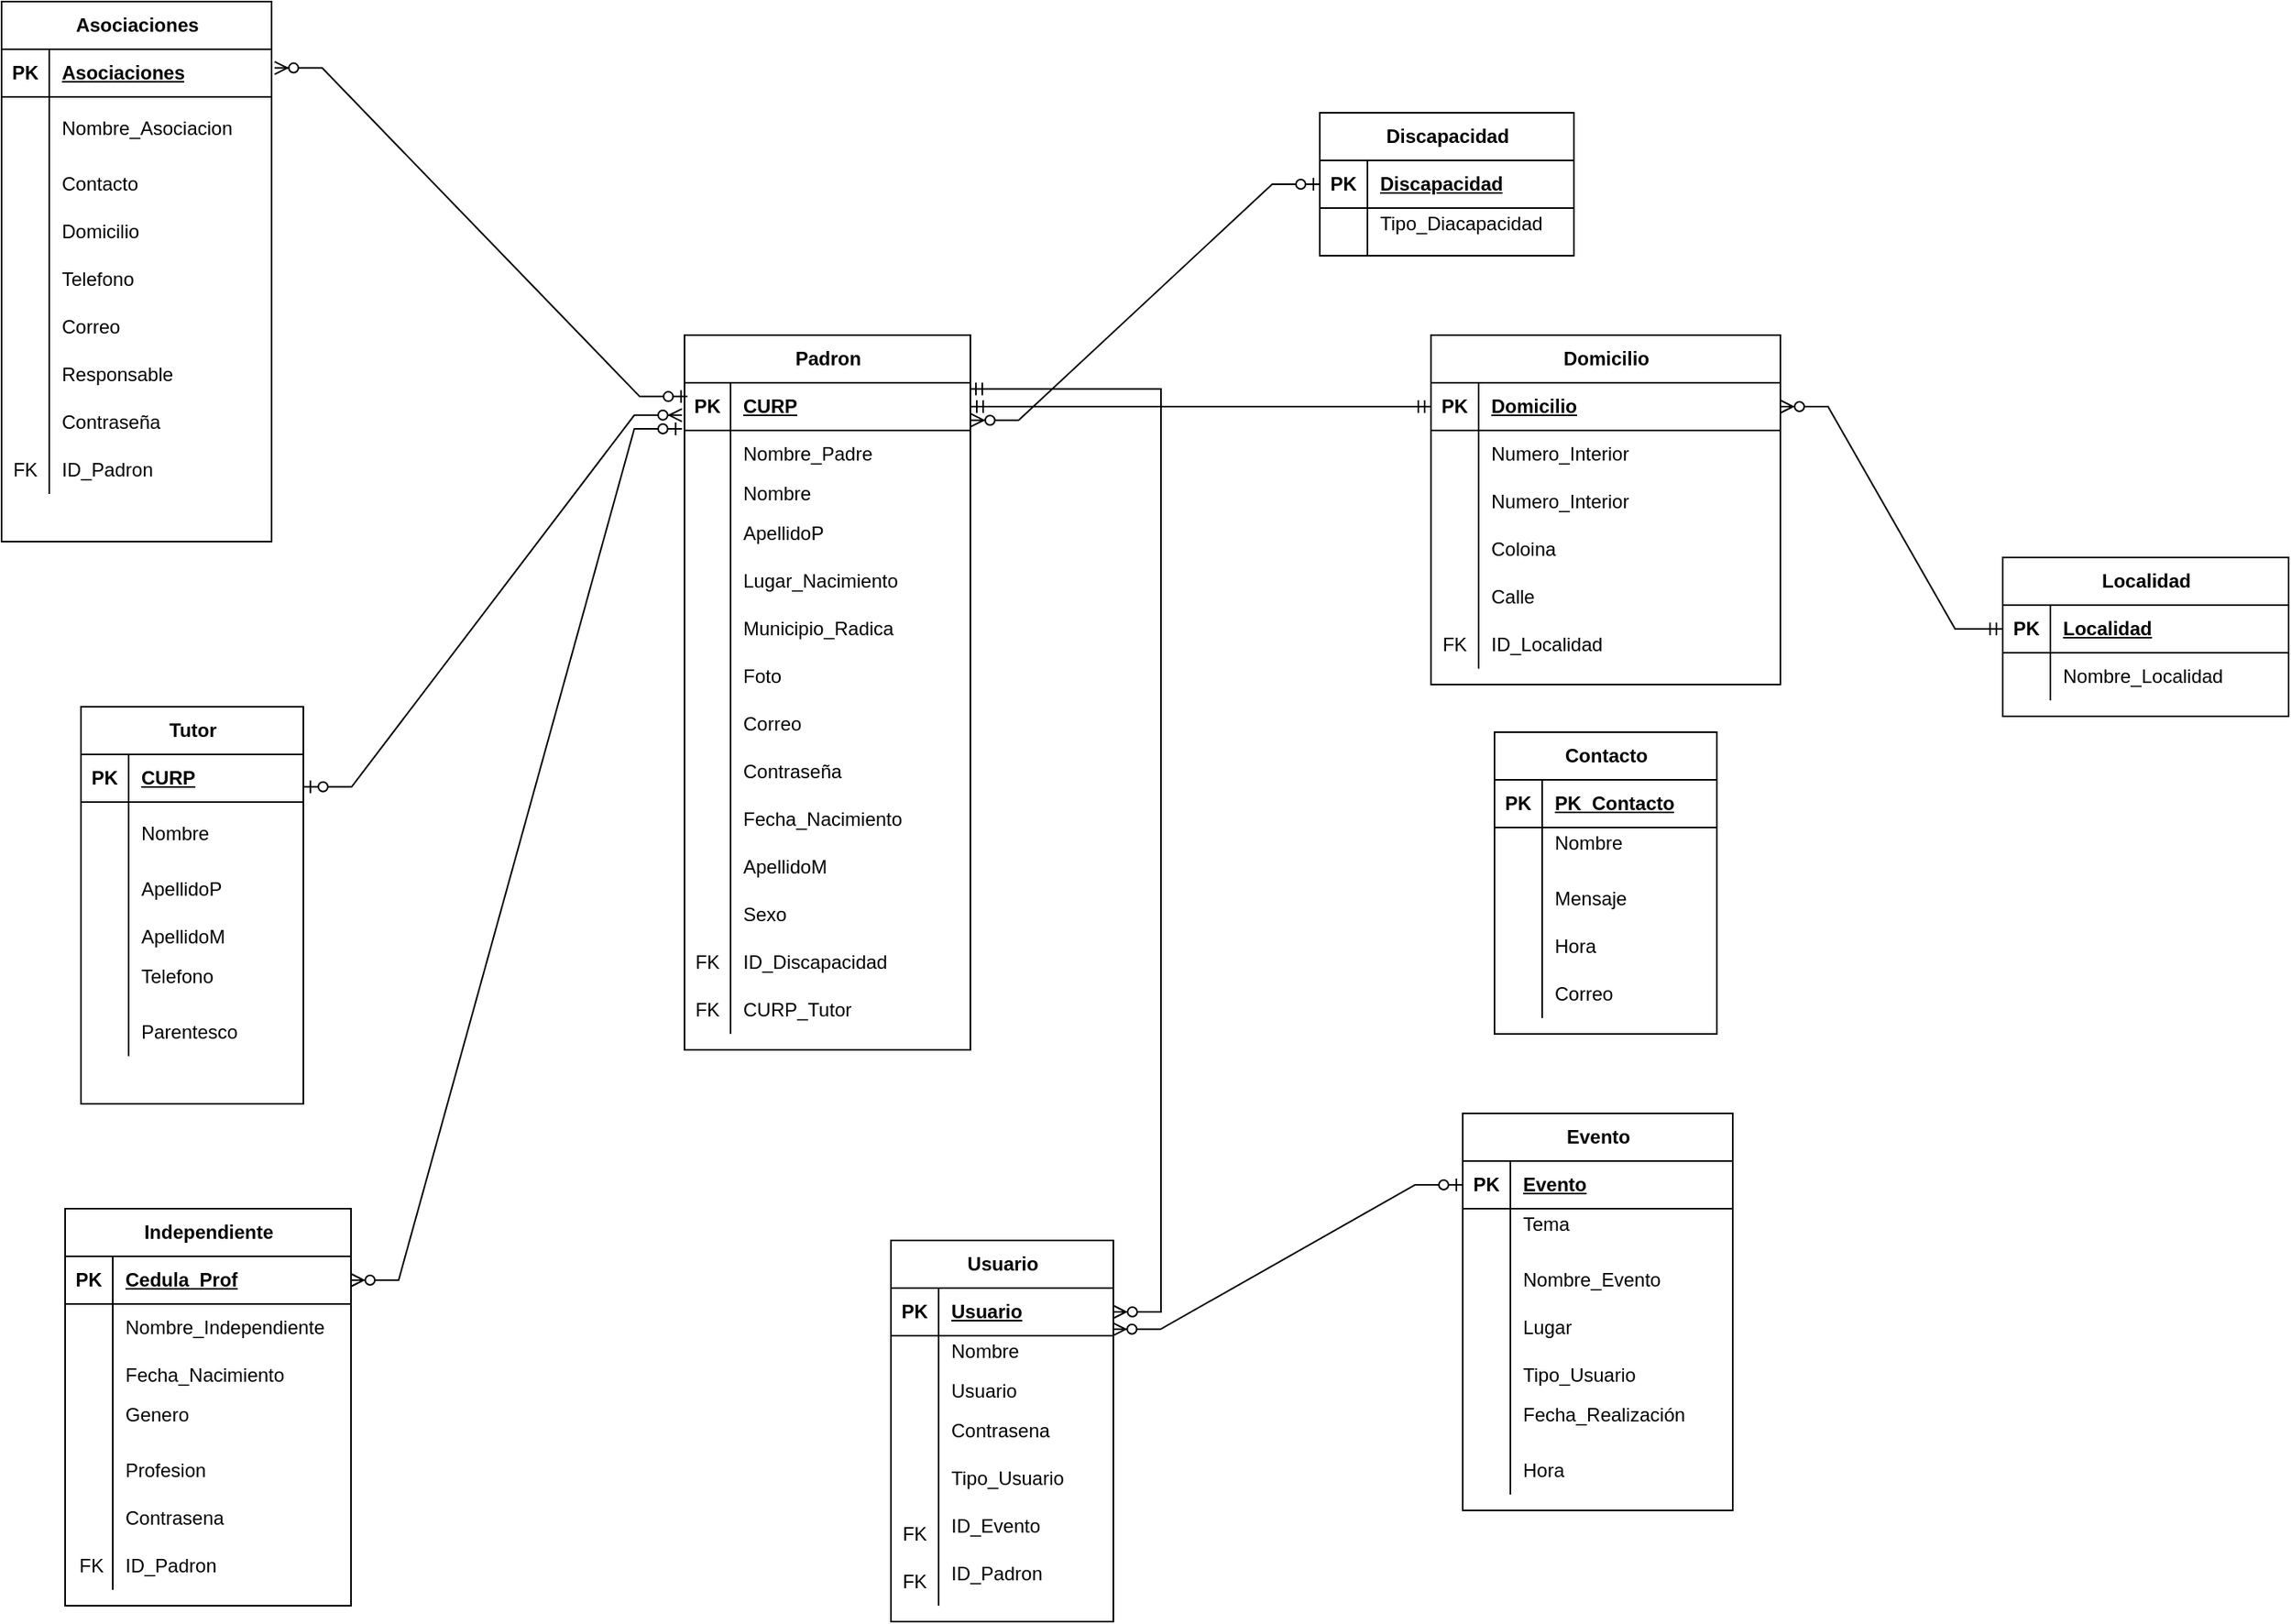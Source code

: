 <mxfile version="26.1.1">
  <diagram name="Página-1" id="QIZTtKcjwBIZtCw3BgV0">
    <mxGraphModel dx="1564" dy="1487" grid="1" gridSize="10" guides="1" tooltips="1" connect="1" arrows="1" fold="1" page="1" pageScale="1" pageWidth="827" pageHeight="1169" math="0" shadow="0">
      <root>
        <mxCell id="0" />
        <mxCell id="1" parent="0" />
        <mxCell id="R-0xF0u3iOvYorwjcIxM-1" value="Asociaciones" style="shape=table;startSize=30;container=1;collapsible=1;childLayout=tableLayout;fixedRows=1;rowLines=0;fontStyle=1;align=center;resizeLast=1;html=1;" parent="1" vertex="1">
          <mxGeometry x="-100" y="-80" width="170.0" height="340" as="geometry">
            <mxRectangle x="50" y="160" width="110" height="30" as="alternateBounds" />
          </mxGeometry>
        </mxCell>
        <mxCell id="R-0xF0u3iOvYorwjcIxM-2" value="" style="shape=tableRow;horizontal=0;startSize=0;swimlaneHead=0;swimlaneBody=0;fillColor=none;collapsible=0;dropTarget=0;points=[[0,0.5],[1,0.5]];portConstraint=eastwest;top=0;left=0;right=0;bottom=1;" parent="R-0xF0u3iOvYorwjcIxM-1" vertex="1">
          <mxGeometry y="30" width="170.0" height="30" as="geometry" />
        </mxCell>
        <mxCell id="R-0xF0u3iOvYorwjcIxM-3" value="PK" style="shape=partialRectangle;connectable=0;fillColor=none;top=0;left=0;bottom=0;right=0;fontStyle=1;overflow=hidden;whiteSpace=wrap;html=1;" parent="R-0xF0u3iOvYorwjcIxM-2" vertex="1">
          <mxGeometry width="30" height="30" as="geometry">
            <mxRectangle width="30" height="30" as="alternateBounds" />
          </mxGeometry>
        </mxCell>
        <mxCell id="R-0xF0u3iOvYorwjcIxM-4" value="Asociaciones" style="shape=partialRectangle;connectable=0;fillColor=none;top=0;left=0;bottom=0;right=0;align=left;spacingLeft=6;fontStyle=5;overflow=hidden;whiteSpace=wrap;html=1;" parent="R-0xF0u3iOvYorwjcIxM-2" vertex="1">
          <mxGeometry x="30" width="140.0" height="30" as="geometry">
            <mxRectangle width="140.0" height="30" as="alternateBounds" />
          </mxGeometry>
        </mxCell>
        <mxCell id="R-0xF0u3iOvYorwjcIxM-5" value="" style="shape=tableRow;horizontal=0;startSize=0;swimlaneHead=0;swimlaneBody=0;fillColor=none;collapsible=0;dropTarget=0;points=[[0,0.5],[1,0.5]];portConstraint=eastwest;top=0;left=0;right=0;bottom=0;" parent="R-0xF0u3iOvYorwjcIxM-1" vertex="1">
          <mxGeometry y="60" width="170.0" height="40" as="geometry" />
        </mxCell>
        <mxCell id="R-0xF0u3iOvYorwjcIxM-6" value="" style="shape=partialRectangle;connectable=0;fillColor=none;top=0;left=0;bottom=0;right=0;editable=1;overflow=hidden;whiteSpace=wrap;html=1;" parent="R-0xF0u3iOvYorwjcIxM-5" vertex="1">
          <mxGeometry width="30" height="40" as="geometry">
            <mxRectangle width="30" height="40" as="alternateBounds" />
          </mxGeometry>
        </mxCell>
        <mxCell id="R-0xF0u3iOvYorwjcIxM-7" value="Nombre_Asociacion&amp;nbsp; &amp;nbsp;" style="shape=partialRectangle;connectable=0;fillColor=none;top=0;left=0;bottom=0;right=0;align=left;spacingLeft=6;overflow=hidden;whiteSpace=wrap;html=1;" parent="R-0xF0u3iOvYorwjcIxM-5" vertex="1">
          <mxGeometry x="30" width="140.0" height="40" as="geometry">
            <mxRectangle width="140.0" height="40" as="alternateBounds" />
          </mxGeometry>
        </mxCell>
        <mxCell id="R-0xF0u3iOvYorwjcIxM-8" value="" style="shape=tableRow;horizontal=0;startSize=0;swimlaneHead=0;swimlaneBody=0;fillColor=none;collapsible=0;dropTarget=0;points=[[0,0.5],[1,0.5]];portConstraint=eastwest;top=0;left=0;right=0;bottom=0;" parent="R-0xF0u3iOvYorwjcIxM-1" vertex="1">
          <mxGeometry y="100" width="170.0" height="30" as="geometry" />
        </mxCell>
        <mxCell id="R-0xF0u3iOvYorwjcIxM-9" value="" style="shape=partialRectangle;connectable=0;fillColor=none;top=0;left=0;bottom=0;right=0;editable=1;overflow=hidden;whiteSpace=wrap;html=1;" parent="R-0xF0u3iOvYorwjcIxM-8" vertex="1">
          <mxGeometry width="30" height="30" as="geometry">
            <mxRectangle width="30" height="30" as="alternateBounds" />
          </mxGeometry>
        </mxCell>
        <mxCell id="R-0xF0u3iOvYorwjcIxM-10" value="Contacto&amp;nbsp; &amp;nbsp; &amp;nbsp; &amp;nbsp; &amp;nbsp; &amp;nbsp; &amp;nbsp; &amp;nbsp; &amp;nbsp; &amp;nbsp; &amp;nbsp;&amp;nbsp;" style="shape=partialRectangle;connectable=0;fillColor=none;top=0;left=0;bottom=0;right=0;align=left;spacingLeft=6;overflow=hidden;whiteSpace=wrap;html=1;" parent="R-0xF0u3iOvYorwjcIxM-8" vertex="1">
          <mxGeometry x="30" width="140.0" height="30" as="geometry">
            <mxRectangle width="140.0" height="30" as="alternateBounds" />
          </mxGeometry>
        </mxCell>
        <mxCell id="R-0xF0u3iOvYorwjcIxM-11" value="" style="shape=tableRow;horizontal=0;startSize=0;swimlaneHead=0;swimlaneBody=0;fillColor=none;collapsible=0;dropTarget=0;points=[[0,0.5],[1,0.5]];portConstraint=eastwest;top=0;left=0;right=0;bottom=0;" parent="R-0xF0u3iOvYorwjcIxM-1" vertex="1">
          <mxGeometry y="130" width="170.0" height="30" as="geometry" />
        </mxCell>
        <mxCell id="R-0xF0u3iOvYorwjcIxM-12" value="" style="shape=partialRectangle;connectable=0;fillColor=none;top=0;left=0;bottom=0;right=0;editable=1;overflow=hidden;whiteSpace=wrap;html=1;" parent="R-0xF0u3iOvYorwjcIxM-11" vertex="1">
          <mxGeometry width="30" height="30" as="geometry">
            <mxRectangle width="30" height="30" as="alternateBounds" />
          </mxGeometry>
        </mxCell>
        <mxCell id="R-0xF0u3iOvYorwjcIxM-13" value="Domicilio&amp;nbsp; &amp;nbsp; &amp;nbsp; &amp;nbsp; &amp;nbsp; &amp;nbsp; &amp;nbsp; &amp;nbsp; &amp;nbsp; &amp;nbsp; &amp;nbsp;&amp;nbsp;" style="shape=partialRectangle;connectable=0;fillColor=none;top=0;left=0;bottom=0;right=0;align=left;spacingLeft=6;overflow=hidden;whiteSpace=wrap;html=1;" parent="R-0xF0u3iOvYorwjcIxM-11" vertex="1">
          <mxGeometry x="30" width="140.0" height="30" as="geometry">
            <mxRectangle width="140.0" height="30" as="alternateBounds" />
          </mxGeometry>
        </mxCell>
        <mxCell id="06LJnrmqNWVGfFW4z1hq-2" value="" style="shape=tableRow;horizontal=0;startSize=0;swimlaneHead=0;swimlaneBody=0;fillColor=none;collapsible=0;dropTarget=0;points=[[0,0.5],[1,0.5]];portConstraint=eastwest;top=0;left=0;right=0;bottom=0;" parent="R-0xF0u3iOvYorwjcIxM-1" vertex="1">
          <mxGeometry y="160" width="170.0" height="30" as="geometry" />
        </mxCell>
        <mxCell id="06LJnrmqNWVGfFW4z1hq-3" value="" style="shape=partialRectangle;connectable=0;fillColor=none;top=0;left=0;bottom=0;right=0;editable=1;overflow=hidden;whiteSpace=wrap;html=1;" parent="06LJnrmqNWVGfFW4z1hq-2" vertex="1">
          <mxGeometry width="30" height="30" as="geometry">
            <mxRectangle width="30" height="30" as="alternateBounds" />
          </mxGeometry>
        </mxCell>
        <mxCell id="06LJnrmqNWVGfFW4z1hq-4" value="Telefono&amp;nbsp; &amp;nbsp; &amp;nbsp; &amp;nbsp; &amp;nbsp; &amp;nbsp; &amp;nbsp; &amp;nbsp; &amp;nbsp; &amp;nbsp; &amp;nbsp;&amp;nbsp;" style="shape=partialRectangle;connectable=0;fillColor=none;top=0;left=0;bottom=0;right=0;align=left;spacingLeft=6;overflow=hidden;whiteSpace=wrap;html=1;" parent="06LJnrmqNWVGfFW4z1hq-2" vertex="1">
          <mxGeometry x="30" width="140.0" height="30" as="geometry">
            <mxRectangle width="140.0" height="30" as="alternateBounds" />
          </mxGeometry>
        </mxCell>
        <mxCell id="hWVTS5FMDWCRy7KBx582-1" value="" style="shape=tableRow;horizontal=0;startSize=0;swimlaneHead=0;swimlaneBody=0;fillColor=none;collapsible=0;dropTarget=0;points=[[0,0.5],[1,0.5]];portConstraint=eastwest;top=0;left=0;right=0;bottom=0;" parent="R-0xF0u3iOvYorwjcIxM-1" vertex="1">
          <mxGeometry y="190" width="170.0" height="30" as="geometry" />
        </mxCell>
        <mxCell id="hWVTS5FMDWCRy7KBx582-2" value="" style="shape=partialRectangle;connectable=0;fillColor=none;top=0;left=0;bottom=0;right=0;editable=1;overflow=hidden;whiteSpace=wrap;html=1;" parent="hWVTS5FMDWCRy7KBx582-1" vertex="1">
          <mxGeometry width="30" height="30" as="geometry">
            <mxRectangle width="30" height="30" as="alternateBounds" />
          </mxGeometry>
        </mxCell>
        <mxCell id="hWVTS5FMDWCRy7KBx582-3" value="Correo&amp;nbsp; &amp;nbsp; &amp;nbsp; &amp;nbsp; &amp;nbsp; &amp;nbsp; &amp;nbsp; &amp;nbsp; &amp;nbsp; &amp;nbsp; &amp;nbsp; &amp;nbsp;" style="shape=partialRectangle;connectable=0;fillColor=none;top=0;left=0;bottom=0;right=0;align=left;spacingLeft=6;overflow=hidden;whiteSpace=wrap;html=1;" parent="hWVTS5FMDWCRy7KBx582-1" vertex="1">
          <mxGeometry x="30" width="140.0" height="30" as="geometry">
            <mxRectangle width="140.0" height="30" as="alternateBounds" />
          </mxGeometry>
        </mxCell>
        <mxCell id="hWVTS5FMDWCRy7KBx582-7" value="" style="shape=tableRow;horizontal=0;startSize=0;swimlaneHead=0;swimlaneBody=0;fillColor=none;collapsible=0;dropTarget=0;points=[[0,0.5],[1,0.5]];portConstraint=eastwest;top=0;left=0;right=0;bottom=0;" parent="R-0xF0u3iOvYorwjcIxM-1" vertex="1">
          <mxGeometry y="220" width="170.0" height="30" as="geometry" />
        </mxCell>
        <mxCell id="hWVTS5FMDWCRy7KBx582-8" value="" style="shape=partialRectangle;connectable=0;fillColor=none;top=0;left=0;bottom=0;right=0;editable=1;overflow=hidden;whiteSpace=wrap;html=1;" parent="hWVTS5FMDWCRy7KBx582-7" vertex="1">
          <mxGeometry width="30" height="30" as="geometry">
            <mxRectangle width="30" height="30" as="alternateBounds" />
          </mxGeometry>
        </mxCell>
        <mxCell id="hWVTS5FMDWCRy7KBx582-9" value="Responsable&amp;nbsp; &amp;nbsp; &amp;nbsp; &amp;nbsp; &amp;nbsp; &amp;nbsp; &amp;nbsp;" style="shape=partialRectangle;connectable=0;fillColor=none;top=0;left=0;bottom=0;right=0;align=left;spacingLeft=6;overflow=hidden;whiteSpace=wrap;html=1;" parent="hWVTS5FMDWCRy7KBx582-7" vertex="1">
          <mxGeometry x="30" width="140.0" height="30" as="geometry">
            <mxRectangle width="140.0" height="30" as="alternateBounds" />
          </mxGeometry>
        </mxCell>
        <mxCell id="hWVTS5FMDWCRy7KBx582-4" value="" style="shape=tableRow;horizontal=0;startSize=0;swimlaneHead=0;swimlaneBody=0;fillColor=none;collapsible=0;dropTarget=0;points=[[0,0.5],[1,0.5]];portConstraint=eastwest;top=0;left=0;right=0;bottom=0;" parent="R-0xF0u3iOvYorwjcIxM-1" vertex="1">
          <mxGeometry y="250" width="170.0" height="30" as="geometry" />
        </mxCell>
        <mxCell id="hWVTS5FMDWCRy7KBx582-5" value="" style="shape=partialRectangle;connectable=0;fillColor=none;top=0;left=0;bottom=0;right=0;editable=1;overflow=hidden;whiteSpace=wrap;html=1;" parent="hWVTS5FMDWCRy7KBx582-4" vertex="1">
          <mxGeometry width="30" height="30" as="geometry">
            <mxRectangle width="30" height="30" as="alternateBounds" />
          </mxGeometry>
        </mxCell>
        <mxCell id="hWVTS5FMDWCRy7KBx582-6" value="Contraseña&amp;nbsp; &amp;nbsp; &amp;nbsp; &amp;nbsp; &amp;nbsp; &amp;nbsp; &amp;nbsp; &amp;nbsp;&amp;nbsp;" style="shape=partialRectangle;connectable=0;fillColor=none;top=0;left=0;bottom=0;right=0;align=left;spacingLeft=6;overflow=hidden;whiteSpace=wrap;html=1;" parent="hWVTS5FMDWCRy7KBx582-4" vertex="1">
          <mxGeometry x="30" width="140.0" height="30" as="geometry">
            <mxRectangle width="140.0" height="30" as="alternateBounds" />
          </mxGeometry>
        </mxCell>
        <mxCell id="06LJnrmqNWVGfFW4z1hq-70" value="" style="shape=tableRow;horizontal=0;startSize=0;swimlaneHead=0;swimlaneBody=0;fillColor=none;collapsible=0;dropTarget=0;points=[[0,0.5],[1,0.5]];portConstraint=eastwest;top=0;left=0;right=0;bottom=0;" parent="R-0xF0u3iOvYorwjcIxM-1" vertex="1">
          <mxGeometry y="280" width="170.0" height="30" as="geometry" />
        </mxCell>
        <mxCell id="06LJnrmqNWVGfFW4z1hq-71" value="FK" style="shape=partialRectangle;connectable=0;fillColor=none;top=0;left=0;bottom=0;right=0;editable=1;overflow=hidden;whiteSpace=wrap;html=1;" parent="06LJnrmqNWVGfFW4z1hq-70" vertex="1">
          <mxGeometry width="30" height="30" as="geometry">
            <mxRectangle width="30" height="30" as="alternateBounds" />
          </mxGeometry>
        </mxCell>
        <mxCell id="06LJnrmqNWVGfFW4z1hq-72" value="ID_Padron&amp;nbsp; &amp;nbsp; &amp;nbsp; &amp;nbsp; &amp;nbsp; &amp;nbsp; &amp;nbsp; &amp;nbsp; &amp;nbsp; &amp;nbsp;" style="shape=partialRectangle;connectable=0;fillColor=none;top=0;left=0;bottom=0;right=0;align=left;spacingLeft=6;overflow=hidden;whiteSpace=wrap;html=1;" parent="06LJnrmqNWVGfFW4z1hq-70" vertex="1">
          <mxGeometry x="30" width="140.0" height="30" as="geometry">
            <mxRectangle width="140.0" height="30" as="alternateBounds" />
          </mxGeometry>
        </mxCell>
        <mxCell id="R-0xF0u3iOvYorwjcIxM-15" value="Padron" style="shape=table;startSize=30;container=1;collapsible=1;childLayout=tableLayout;fixedRows=1;rowLines=0;fontStyle=1;align=center;resizeLast=1;html=1;" parent="1" vertex="1">
          <mxGeometry x="330" y="130" width="180" height="450" as="geometry" />
        </mxCell>
        <mxCell id="R-0xF0u3iOvYorwjcIxM-16" value="" style="shape=tableRow;horizontal=0;startSize=0;swimlaneHead=0;swimlaneBody=0;fillColor=none;collapsible=0;dropTarget=0;points=[[0,0.5],[1,0.5]];portConstraint=eastwest;top=0;left=0;right=0;bottom=1;" parent="R-0xF0u3iOvYorwjcIxM-15" vertex="1">
          <mxGeometry y="30" width="180" height="30" as="geometry" />
        </mxCell>
        <mxCell id="R-0xF0u3iOvYorwjcIxM-17" value="PK" style="shape=partialRectangle;connectable=0;fillColor=none;top=0;left=0;bottom=0;right=0;fontStyle=1;overflow=hidden;whiteSpace=wrap;html=1;" parent="R-0xF0u3iOvYorwjcIxM-16" vertex="1">
          <mxGeometry width="29" height="30" as="geometry">
            <mxRectangle width="29" height="30" as="alternateBounds" />
          </mxGeometry>
        </mxCell>
        <mxCell id="R-0xF0u3iOvYorwjcIxM-18" value="CURP" style="shape=partialRectangle;connectable=0;fillColor=none;top=0;left=0;bottom=0;right=0;align=left;spacingLeft=6;fontStyle=5;overflow=hidden;whiteSpace=wrap;html=1;" parent="R-0xF0u3iOvYorwjcIxM-16" vertex="1">
          <mxGeometry x="29" width="151" height="30" as="geometry">
            <mxRectangle width="151" height="30" as="alternateBounds" />
          </mxGeometry>
        </mxCell>
        <mxCell id="R-0xF0u3iOvYorwjcIxM-19" value="" style="shape=tableRow;horizontal=0;startSize=0;swimlaneHead=0;swimlaneBody=0;fillColor=none;collapsible=0;dropTarget=0;points=[[0,0.5],[1,0.5]];portConstraint=eastwest;top=0;left=0;right=0;bottom=0;" parent="R-0xF0u3iOvYorwjcIxM-15" vertex="1">
          <mxGeometry y="60" width="180" height="30" as="geometry" />
        </mxCell>
        <mxCell id="R-0xF0u3iOvYorwjcIxM-20" value="" style="shape=partialRectangle;connectable=0;fillColor=none;top=0;left=0;bottom=0;right=0;editable=1;overflow=hidden;whiteSpace=wrap;html=1;" parent="R-0xF0u3iOvYorwjcIxM-19" vertex="1">
          <mxGeometry width="29" height="30" as="geometry">
            <mxRectangle width="29" height="30" as="alternateBounds" />
          </mxGeometry>
        </mxCell>
        <mxCell id="R-0xF0u3iOvYorwjcIxM-21" value="Nombre_Padre&amp;nbsp; &amp;nbsp; &amp;nbsp; &amp;nbsp; &amp;nbsp; &amp;nbsp;" style="shape=partialRectangle;connectable=0;fillColor=none;top=0;left=0;bottom=0;right=0;align=left;spacingLeft=6;overflow=hidden;whiteSpace=wrap;html=1;" parent="R-0xF0u3iOvYorwjcIxM-19" vertex="1">
          <mxGeometry x="29" width="151" height="30" as="geometry">
            <mxRectangle width="151" height="30" as="alternateBounds" />
          </mxGeometry>
        </mxCell>
        <mxCell id="R-0xF0u3iOvYorwjcIxM-22" value="" style="shape=tableRow;horizontal=0;startSize=0;swimlaneHead=0;swimlaneBody=0;fillColor=none;collapsible=0;dropTarget=0;points=[[0,0.5],[1,0.5]];portConstraint=eastwest;top=0;left=0;right=0;bottom=0;" parent="R-0xF0u3iOvYorwjcIxM-15" vertex="1">
          <mxGeometry y="90" width="180" height="20" as="geometry" />
        </mxCell>
        <mxCell id="R-0xF0u3iOvYorwjcIxM-23" value="" style="shape=partialRectangle;connectable=0;fillColor=none;top=0;left=0;bottom=0;right=0;editable=1;overflow=hidden;whiteSpace=wrap;html=1;" parent="R-0xF0u3iOvYorwjcIxM-22" vertex="1">
          <mxGeometry width="29" height="20" as="geometry">
            <mxRectangle width="29" height="20" as="alternateBounds" />
          </mxGeometry>
        </mxCell>
        <mxCell id="R-0xF0u3iOvYorwjcIxM-24" value="Nombre&amp;nbsp; &amp;nbsp; &amp;nbsp; &amp;nbsp; &amp;nbsp; &amp;nbsp; &amp;nbsp; &amp;nbsp; &amp;nbsp; &amp;nbsp; &amp;nbsp; &amp;nbsp;" style="shape=partialRectangle;connectable=0;fillColor=none;top=0;left=0;bottom=0;right=0;align=left;spacingLeft=6;overflow=hidden;whiteSpace=wrap;html=1;" parent="R-0xF0u3iOvYorwjcIxM-22" vertex="1">
          <mxGeometry x="29" width="151" height="20" as="geometry">
            <mxRectangle width="151" height="20" as="alternateBounds" />
          </mxGeometry>
        </mxCell>
        <mxCell id="R-0xF0u3iOvYorwjcIxM-25" value="" style="shape=tableRow;horizontal=0;startSize=0;swimlaneHead=0;swimlaneBody=0;fillColor=none;collapsible=0;dropTarget=0;points=[[0,0.5],[1,0.5]];portConstraint=eastwest;top=0;left=0;right=0;bottom=0;" parent="R-0xF0u3iOvYorwjcIxM-15" vertex="1">
          <mxGeometry y="110" width="180" height="30" as="geometry" />
        </mxCell>
        <mxCell id="R-0xF0u3iOvYorwjcIxM-26" value="" style="shape=partialRectangle;connectable=0;fillColor=none;top=0;left=0;bottom=0;right=0;editable=1;overflow=hidden;whiteSpace=wrap;html=1;" parent="R-0xF0u3iOvYorwjcIxM-25" vertex="1">
          <mxGeometry width="29" height="30" as="geometry">
            <mxRectangle width="29" height="30" as="alternateBounds" />
          </mxGeometry>
        </mxCell>
        <mxCell id="R-0xF0u3iOvYorwjcIxM-27" value="ApellidoP&amp;nbsp; &amp;nbsp; &amp;nbsp; &amp;nbsp; &amp;nbsp; &amp;nbsp; &amp;nbsp; &amp;nbsp; &amp;nbsp; &amp;nbsp; &amp;nbsp;" style="shape=partialRectangle;connectable=0;fillColor=none;top=0;left=0;bottom=0;right=0;align=left;spacingLeft=6;overflow=hidden;whiteSpace=wrap;html=1;" parent="R-0xF0u3iOvYorwjcIxM-25" vertex="1">
          <mxGeometry x="29" width="151" height="30" as="geometry">
            <mxRectangle width="151" height="30" as="alternateBounds" />
          </mxGeometry>
        </mxCell>
        <mxCell id="06LJnrmqNWVGfFW4z1hq-14" value="" style="shape=tableRow;horizontal=0;startSize=0;swimlaneHead=0;swimlaneBody=0;fillColor=none;collapsible=0;dropTarget=0;points=[[0,0.5],[1,0.5]];portConstraint=eastwest;top=0;left=0;right=0;bottom=0;" parent="R-0xF0u3iOvYorwjcIxM-15" vertex="1">
          <mxGeometry y="140" width="180" height="30" as="geometry" />
        </mxCell>
        <mxCell id="06LJnrmqNWVGfFW4z1hq-15" value="" style="shape=partialRectangle;connectable=0;fillColor=none;top=0;left=0;bottom=0;right=0;editable=1;overflow=hidden;whiteSpace=wrap;html=1;" parent="06LJnrmqNWVGfFW4z1hq-14" vertex="1">
          <mxGeometry width="29" height="30" as="geometry">
            <mxRectangle width="29" height="30" as="alternateBounds" />
          </mxGeometry>
        </mxCell>
        <mxCell id="06LJnrmqNWVGfFW4z1hq-16" value="Lugar_Nacimiento&amp;nbsp; &amp;nbsp;&amp;nbsp;" style="shape=partialRectangle;connectable=0;fillColor=none;top=0;left=0;bottom=0;right=0;align=left;spacingLeft=6;overflow=hidden;whiteSpace=wrap;html=1;" parent="06LJnrmqNWVGfFW4z1hq-14" vertex="1">
          <mxGeometry x="29" width="151" height="30" as="geometry">
            <mxRectangle width="151" height="30" as="alternateBounds" />
          </mxGeometry>
        </mxCell>
        <mxCell id="06LJnrmqNWVGfFW4z1hq-17" value="" style="shape=tableRow;horizontal=0;startSize=0;swimlaneHead=0;swimlaneBody=0;fillColor=none;collapsible=0;dropTarget=0;points=[[0,0.5],[1,0.5]];portConstraint=eastwest;top=0;left=0;right=0;bottom=0;" parent="R-0xF0u3iOvYorwjcIxM-15" vertex="1">
          <mxGeometry y="170" width="180" height="30" as="geometry" />
        </mxCell>
        <mxCell id="06LJnrmqNWVGfFW4z1hq-18" value="" style="shape=partialRectangle;connectable=0;fillColor=none;top=0;left=0;bottom=0;right=0;editable=1;overflow=hidden;whiteSpace=wrap;html=1;" parent="06LJnrmqNWVGfFW4z1hq-17" vertex="1">
          <mxGeometry width="29" height="30" as="geometry">
            <mxRectangle width="29" height="30" as="alternateBounds" />
          </mxGeometry>
        </mxCell>
        <mxCell id="06LJnrmqNWVGfFW4z1hq-19" value="Municipio_Radica&amp;nbsp; &amp;nbsp; &amp;nbsp; &amp;nbsp;" style="shape=partialRectangle;connectable=0;fillColor=none;top=0;left=0;bottom=0;right=0;align=left;spacingLeft=6;overflow=hidden;whiteSpace=wrap;html=1;" parent="06LJnrmqNWVGfFW4z1hq-17" vertex="1">
          <mxGeometry x="29" width="151" height="30" as="geometry">
            <mxRectangle width="151" height="30" as="alternateBounds" />
          </mxGeometry>
        </mxCell>
        <mxCell id="06LJnrmqNWVGfFW4z1hq-26" value="" style="shape=tableRow;horizontal=0;startSize=0;swimlaneHead=0;swimlaneBody=0;fillColor=none;collapsible=0;dropTarget=0;points=[[0,0.5],[1,0.5]];portConstraint=eastwest;top=0;left=0;right=0;bottom=0;" parent="R-0xF0u3iOvYorwjcIxM-15" vertex="1">
          <mxGeometry y="200" width="180" height="30" as="geometry" />
        </mxCell>
        <mxCell id="06LJnrmqNWVGfFW4z1hq-27" value="" style="shape=partialRectangle;connectable=0;fillColor=none;top=0;left=0;bottom=0;right=0;editable=1;overflow=hidden;whiteSpace=wrap;html=1;" parent="06LJnrmqNWVGfFW4z1hq-26" vertex="1">
          <mxGeometry width="29" height="30" as="geometry">
            <mxRectangle width="29" height="30" as="alternateBounds" />
          </mxGeometry>
        </mxCell>
        <mxCell id="06LJnrmqNWVGfFW4z1hq-28" value="Foto&amp;nbsp; &amp;nbsp; &amp;nbsp; &amp;nbsp; &amp;nbsp; &amp;nbsp; &amp;nbsp; &amp;nbsp; &amp;nbsp; &amp;nbsp; &amp;nbsp; &amp;nbsp; &amp;nbsp; &amp;nbsp;" style="shape=partialRectangle;connectable=0;fillColor=none;top=0;left=0;bottom=0;right=0;align=left;spacingLeft=6;overflow=hidden;whiteSpace=wrap;html=1;" parent="06LJnrmqNWVGfFW4z1hq-26" vertex="1">
          <mxGeometry x="29" width="151" height="30" as="geometry">
            <mxRectangle width="151" height="30" as="alternateBounds" />
          </mxGeometry>
        </mxCell>
        <mxCell id="06LJnrmqNWVGfFW4z1hq-29" value="" style="shape=tableRow;horizontal=0;startSize=0;swimlaneHead=0;swimlaneBody=0;fillColor=none;collapsible=0;dropTarget=0;points=[[0,0.5],[1,0.5]];portConstraint=eastwest;top=0;left=0;right=0;bottom=0;" parent="R-0xF0u3iOvYorwjcIxM-15" vertex="1">
          <mxGeometry y="230" width="180" height="30" as="geometry" />
        </mxCell>
        <mxCell id="06LJnrmqNWVGfFW4z1hq-30" value="" style="shape=partialRectangle;connectable=0;fillColor=none;top=0;left=0;bottom=0;right=0;editable=1;overflow=hidden;whiteSpace=wrap;html=1;" parent="06LJnrmqNWVGfFW4z1hq-29" vertex="1">
          <mxGeometry width="29" height="30" as="geometry">
            <mxRectangle width="29" height="30" as="alternateBounds" />
          </mxGeometry>
        </mxCell>
        <mxCell id="06LJnrmqNWVGfFW4z1hq-31" value="Correo&amp;nbsp; &amp;nbsp; &amp;nbsp; &amp;nbsp; &amp;nbsp; &amp;nbsp; &amp;nbsp; &amp;nbsp; &amp;nbsp; &amp;nbsp; &amp;nbsp; &amp;nbsp;&amp;nbsp;" style="shape=partialRectangle;connectable=0;fillColor=none;top=0;left=0;bottom=0;right=0;align=left;spacingLeft=6;overflow=hidden;whiteSpace=wrap;html=1;" parent="06LJnrmqNWVGfFW4z1hq-29" vertex="1">
          <mxGeometry x="29" width="151" height="30" as="geometry">
            <mxRectangle width="151" height="30" as="alternateBounds" />
          </mxGeometry>
        </mxCell>
        <mxCell id="06LJnrmqNWVGfFW4z1hq-32" value="" style="shape=tableRow;horizontal=0;startSize=0;swimlaneHead=0;swimlaneBody=0;fillColor=none;collapsible=0;dropTarget=0;points=[[0,0.5],[1,0.5]];portConstraint=eastwest;top=0;left=0;right=0;bottom=0;" parent="R-0xF0u3iOvYorwjcIxM-15" vertex="1">
          <mxGeometry y="260" width="180" height="30" as="geometry" />
        </mxCell>
        <mxCell id="06LJnrmqNWVGfFW4z1hq-33" value="" style="shape=partialRectangle;connectable=0;fillColor=none;top=0;left=0;bottom=0;right=0;editable=1;overflow=hidden;whiteSpace=wrap;html=1;" parent="06LJnrmqNWVGfFW4z1hq-32" vertex="1">
          <mxGeometry width="29" height="30" as="geometry">
            <mxRectangle width="29" height="30" as="alternateBounds" />
          </mxGeometry>
        </mxCell>
        <mxCell id="06LJnrmqNWVGfFW4z1hq-34" value="Contraseña&amp;nbsp; &amp;nbsp; &amp;nbsp; &amp;nbsp; &amp;nbsp; &amp;nbsp; &amp;nbsp; &amp;nbsp; &amp;nbsp;" style="shape=partialRectangle;connectable=0;fillColor=none;top=0;left=0;bottom=0;right=0;align=left;spacingLeft=6;overflow=hidden;whiteSpace=wrap;html=1;" parent="06LJnrmqNWVGfFW4z1hq-32" vertex="1">
          <mxGeometry x="29" width="151" height="30" as="geometry">
            <mxRectangle width="151" height="30" as="alternateBounds" />
          </mxGeometry>
        </mxCell>
        <mxCell id="06LJnrmqNWVGfFW4z1hq-35" value="" style="shape=tableRow;horizontal=0;startSize=0;swimlaneHead=0;swimlaneBody=0;fillColor=none;collapsible=0;dropTarget=0;points=[[0,0.5],[1,0.5]];portConstraint=eastwest;top=0;left=0;right=0;bottom=0;" parent="R-0xF0u3iOvYorwjcIxM-15" vertex="1">
          <mxGeometry y="290" width="180" height="30" as="geometry" />
        </mxCell>
        <mxCell id="06LJnrmqNWVGfFW4z1hq-36" value="" style="shape=partialRectangle;connectable=0;fillColor=none;top=0;left=0;bottom=0;right=0;editable=1;overflow=hidden;whiteSpace=wrap;html=1;" parent="06LJnrmqNWVGfFW4z1hq-35" vertex="1">
          <mxGeometry width="29" height="30" as="geometry">
            <mxRectangle width="29" height="30" as="alternateBounds" />
          </mxGeometry>
        </mxCell>
        <mxCell id="06LJnrmqNWVGfFW4z1hq-37" value="Fecha_Nacimiento&amp;nbsp; &amp;nbsp; &amp;nbsp; &amp;nbsp;" style="shape=partialRectangle;connectable=0;fillColor=none;top=0;left=0;bottom=0;right=0;align=left;spacingLeft=6;overflow=hidden;whiteSpace=wrap;html=1;" parent="06LJnrmqNWVGfFW4z1hq-35" vertex="1">
          <mxGeometry x="29" width="151" height="30" as="geometry">
            <mxRectangle width="151" height="30" as="alternateBounds" />
          </mxGeometry>
        </mxCell>
        <mxCell id="x27DvK-WdphEvdaIhTaE-204" value="" style="shape=tableRow;horizontal=0;startSize=0;swimlaneHead=0;swimlaneBody=0;fillColor=none;collapsible=0;dropTarget=0;points=[[0,0.5],[1,0.5]];portConstraint=eastwest;top=0;left=0;right=0;bottom=0;" parent="R-0xF0u3iOvYorwjcIxM-15" vertex="1">
          <mxGeometry y="320" width="180" height="30" as="geometry" />
        </mxCell>
        <mxCell id="x27DvK-WdphEvdaIhTaE-205" value="" style="shape=partialRectangle;connectable=0;fillColor=none;top=0;left=0;bottom=0;right=0;editable=1;overflow=hidden;whiteSpace=wrap;html=1;" parent="x27DvK-WdphEvdaIhTaE-204" vertex="1">
          <mxGeometry width="29" height="30" as="geometry">
            <mxRectangle width="29" height="30" as="alternateBounds" />
          </mxGeometry>
        </mxCell>
        <mxCell id="x27DvK-WdphEvdaIhTaE-206" value="ApellidoM&amp;nbsp; &amp;nbsp; &amp;nbsp; &amp;nbsp; &amp;nbsp; &amp;nbsp; &amp;nbsp; &amp;nbsp; &amp;nbsp; &amp;nbsp; &amp;nbsp;" style="shape=partialRectangle;connectable=0;fillColor=none;top=0;left=0;bottom=0;right=0;align=left;spacingLeft=6;overflow=hidden;whiteSpace=wrap;html=1;" parent="x27DvK-WdphEvdaIhTaE-204" vertex="1">
          <mxGeometry x="29" width="151" height="30" as="geometry">
            <mxRectangle width="151" height="30" as="alternateBounds" />
          </mxGeometry>
        </mxCell>
        <mxCell id="bDdATj8BG3EBelNxWlqP-1" value="" style="shape=tableRow;horizontal=0;startSize=0;swimlaneHead=0;swimlaneBody=0;fillColor=none;collapsible=0;dropTarget=0;points=[[0,0.5],[1,0.5]];portConstraint=eastwest;top=0;left=0;right=0;bottom=0;" parent="R-0xF0u3iOvYorwjcIxM-15" vertex="1">
          <mxGeometry y="350" width="180" height="30" as="geometry" />
        </mxCell>
        <mxCell id="bDdATj8BG3EBelNxWlqP-2" value="" style="shape=partialRectangle;connectable=0;fillColor=none;top=0;left=0;bottom=0;right=0;editable=1;overflow=hidden;whiteSpace=wrap;html=1;" parent="bDdATj8BG3EBelNxWlqP-1" vertex="1">
          <mxGeometry width="29" height="30" as="geometry">
            <mxRectangle width="29" height="30" as="alternateBounds" />
          </mxGeometry>
        </mxCell>
        <mxCell id="bDdATj8BG3EBelNxWlqP-3" value="Sexo&amp;nbsp; &amp;nbsp; &amp;nbsp; &amp;nbsp; &amp;nbsp; &amp;nbsp; &amp;nbsp; &amp;nbsp; &amp;nbsp; &amp;nbsp; &amp;nbsp; &amp;nbsp; &amp;nbsp;&amp;nbsp;" style="shape=partialRectangle;connectable=0;fillColor=none;top=0;left=0;bottom=0;right=0;align=left;spacingLeft=6;overflow=hidden;whiteSpace=wrap;html=1;" parent="bDdATj8BG3EBelNxWlqP-1" vertex="1">
          <mxGeometry x="29" width="151" height="30" as="geometry">
            <mxRectangle width="151" height="30" as="alternateBounds" />
          </mxGeometry>
        </mxCell>
        <mxCell id="x27DvK-WdphEvdaIhTaE-35" value="" style="shape=tableRow;horizontal=0;startSize=0;swimlaneHead=0;swimlaneBody=0;fillColor=none;collapsible=0;dropTarget=0;points=[[0,0.5],[1,0.5]];portConstraint=eastwest;top=0;left=0;right=0;bottom=0;" parent="R-0xF0u3iOvYorwjcIxM-15" vertex="1">
          <mxGeometry y="380" width="180" height="30" as="geometry" />
        </mxCell>
        <mxCell id="x27DvK-WdphEvdaIhTaE-36" value="FK" style="shape=partialRectangle;connectable=0;fillColor=none;top=0;left=0;bottom=0;right=0;editable=1;overflow=hidden;whiteSpace=wrap;html=1;" parent="x27DvK-WdphEvdaIhTaE-35" vertex="1">
          <mxGeometry width="29" height="30" as="geometry">
            <mxRectangle width="29" height="30" as="alternateBounds" />
          </mxGeometry>
        </mxCell>
        <mxCell id="x27DvK-WdphEvdaIhTaE-37" value="ID_Discapacidad&amp;nbsp; &amp;nbsp; &amp;nbsp; &amp;nbsp; &amp;nbsp;&amp;nbsp;" style="shape=partialRectangle;connectable=0;fillColor=none;top=0;left=0;bottom=0;right=0;align=left;spacingLeft=6;overflow=hidden;whiteSpace=wrap;html=1;" parent="x27DvK-WdphEvdaIhTaE-35" vertex="1">
          <mxGeometry x="29" width="151" height="30" as="geometry">
            <mxRectangle width="151" height="30" as="alternateBounds" />
          </mxGeometry>
        </mxCell>
        <mxCell id="06LJnrmqNWVGfFW4z1hq-38" value="" style="shape=tableRow;horizontal=0;startSize=0;swimlaneHead=0;swimlaneBody=0;fillColor=none;collapsible=0;dropTarget=0;points=[[0,0.5],[1,0.5]];portConstraint=eastwest;top=0;left=0;right=0;bottom=0;" parent="R-0xF0u3iOvYorwjcIxM-15" vertex="1">
          <mxGeometry y="410" width="180" height="30" as="geometry" />
        </mxCell>
        <mxCell id="06LJnrmqNWVGfFW4z1hq-39" value="FK" style="shape=partialRectangle;connectable=0;fillColor=none;top=0;left=0;bottom=0;right=0;editable=1;overflow=hidden;whiteSpace=wrap;html=1;" parent="06LJnrmqNWVGfFW4z1hq-38" vertex="1">
          <mxGeometry width="29" height="30" as="geometry">
            <mxRectangle width="29" height="30" as="alternateBounds" />
          </mxGeometry>
        </mxCell>
        <mxCell id="06LJnrmqNWVGfFW4z1hq-40" value="CURP_Tutor&amp;nbsp; &amp;nbsp; &amp;nbsp; &amp;nbsp; &amp;nbsp; &amp;nbsp; &amp;nbsp; &amp;nbsp;" style="shape=partialRectangle;connectable=0;fillColor=none;top=0;left=0;bottom=0;right=0;align=left;spacingLeft=6;overflow=hidden;whiteSpace=wrap;html=1;" parent="06LJnrmqNWVGfFW4z1hq-38" vertex="1">
          <mxGeometry x="29" width="151" height="30" as="geometry">
            <mxRectangle width="151" height="30" as="alternateBounds" />
          </mxGeometry>
        </mxCell>
        <mxCell id="R-0xF0u3iOvYorwjcIxM-42" value="Discapacidad" style="shape=table;startSize=30;container=1;collapsible=1;childLayout=tableLayout;fixedRows=1;rowLines=0;fontStyle=1;align=center;resizeLast=1;html=1;" parent="1" vertex="1">
          <mxGeometry x="730" y="-10" width="160" height="90" as="geometry" />
        </mxCell>
        <mxCell id="R-0xF0u3iOvYorwjcIxM-43" value="" style="shape=tableRow;horizontal=0;startSize=0;swimlaneHead=0;swimlaneBody=0;fillColor=none;collapsible=0;dropTarget=0;points=[[0,0.5],[1,0.5]];portConstraint=eastwest;top=0;left=0;right=0;bottom=1;" parent="R-0xF0u3iOvYorwjcIxM-42" vertex="1">
          <mxGeometry y="30" width="160" height="30" as="geometry" />
        </mxCell>
        <mxCell id="R-0xF0u3iOvYorwjcIxM-44" value="PK" style="shape=partialRectangle;connectable=0;fillColor=none;top=0;left=0;bottom=0;right=0;fontStyle=1;overflow=hidden;whiteSpace=wrap;html=1;" parent="R-0xF0u3iOvYorwjcIxM-43" vertex="1">
          <mxGeometry width="30" height="30" as="geometry">
            <mxRectangle width="30" height="30" as="alternateBounds" />
          </mxGeometry>
        </mxCell>
        <mxCell id="R-0xF0u3iOvYorwjcIxM-45" value="Discapacidad" style="shape=partialRectangle;connectable=0;fillColor=none;top=0;left=0;bottom=0;right=0;align=left;spacingLeft=6;fontStyle=5;overflow=hidden;whiteSpace=wrap;html=1;" parent="R-0xF0u3iOvYorwjcIxM-43" vertex="1">
          <mxGeometry x="30" width="130" height="30" as="geometry">
            <mxRectangle width="130" height="30" as="alternateBounds" />
          </mxGeometry>
        </mxCell>
        <mxCell id="R-0xF0u3iOvYorwjcIxM-46" value="" style="shape=tableRow;horizontal=0;startSize=0;swimlaneHead=0;swimlaneBody=0;fillColor=none;collapsible=0;dropTarget=0;points=[[0,0.5],[1,0.5]];portConstraint=eastwest;top=0;left=0;right=0;bottom=0;" parent="R-0xF0u3iOvYorwjcIxM-42" vertex="1">
          <mxGeometry y="60" width="160" height="30" as="geometry" />
        </mxCell>
        <mxCell id="R-0xF0u3iOvYorwjcIxM-47" value="" style="shape=partialRectangle;connectable=0;fillColor=none;top=0;left=0;bottom=0;right=0;editable=1;overflow=hidden;whiteSpace=wrap;html=1;" parent="R-0xF0u3iOvYorwjcIxM-46" vertex="1">
          <mxGeometry width="30" height="30" as="geometry">
            <mxRectangle width="30" height="30" as="alternateBounds" />
          </mxGeometry>
        </mxCell>
        <mxCell id="R-0xF0u3iOvYorwjcIxM-48" value="Tipo_Diacapacidad&amp;nbsp; &amp;nbsp; &amp;nbsp; &amp;nbsp; &amp;nbsp; &amp;nbsp; &amp;nbsp;" style="shape=partialRectangle;connectable=0;fillColor=none;top=0;left=0;bottom=0;right=0;align=left;spacingLeft=6;overflow=hidden;whiteSpace=wrap;html=1;" parent="R-0xF0u3iOvYorwjcIxM-46" vertex="1">
          <mxGeometry x="30" width="130" height="30" as="geometry">
            <mxRectangle width="130" height="30" as="alternateBounds" />
          </mxGeometry>
        </mxCell>
        <mxCell id="R-0xF0u3iOvYorwjcIxM-55" value="Domicilio" style="shape=table;startSize=30;container=1;collapsible=1;childLayout=tableLayout;fixedRows=1;rowLines=0;fontStyle=1;align=center;resizeLast=1;html=1;" parent="1" vertex="1">
          <mxGeometry x="800" y="130" width="220" height="220" as="geometry" />
        </mxCell>
        <mxCell id="R-0xF0u3iOvYorwjcIxM-56" value="" style="shape=tableRow;horizontal=0;startSize=0;swimlaneHead=0;swimlaneBody=0;fillColor=none;collapsible=0;dropTarget=0;points=[[0,0.5],[1,0.5]];portConstraint=eastwest;top=0;left=0;right=0;bottom=1;" parent="R-0xF0u3iOvYorwjcIxM-55" vertex="1">
          <mxGeometry y="30" width="220" height="30" as="geometry" />
        </mxCell>
        <mxCell id="R-0xF0u3iOvYorwjcIxM-57" value="PK" style="shape=partialRectangle;connectable=0;fillColor=none;top=0;left=0;bottom=0;right=0;fontStyle=1;overflow=hidden;whiteSpace=wrap;html=1;" parent="R-0xF0u3iOvYorwjcIxM-56" vertex="1">
          <mxGeometry width="30" height="30" as="geometry">
            <mxRectangle width="30" height="30" as="alternateBounds" />
          </mxGeometry>
        </mxCell>
        <mxCell id="R-0xF0u3iOvYorwjcIxM-58" value="Domicilio" style="shape=partialRectangle;connectable=0;fillColor=none;top=0;left=0;bottom=0;right=0;align=left;spacingLeft=6;fontStyle=5;overflow=hidden;whiteSpace=wrap;html=1;" parent="R-0xF0u3iOvYorwjcIxM-56" vertex="1">
          <mxGeometry x="30" width="190" height="30" as="geometry">
            <mxRectangle width="190" height="30" as="alternateBounds" />
          </mxGeometry>
        </mxCell>
        <mxCell id="06LJnrmqNWVGfFW4z1hq-44" value="" style="shape=tableRow;horizontal=0;startSize=0;swimlaneHead=0;swimlaneBody=0;fillColor=none;collapsible=0;dropTarget=0;points=[[0,0.5],[1,0.5]];portConstraint=eastwest;top=0;left=0;right=0;bottom=0;" parent="R-0xF0u3iOvYorwjcIxM-55" vertex="1">
          <mxGeometry y="60" width="220" height="30" as="geometry" />
        </mxCell>
        <mxCell id="06LJnrmqNWVGfFW4z1hq-45" value="" style="shape=partialRectangle;connectable=0;fillColor=none;top=0;left=0;bottom=0;right=0;editable=1;overflow=hidden;whiteSpace=wrap;html=1;" parent="06LJnrmqNWVGfFW4z1hq-44" vertex="1">
          <mxGeometry width="30" height="30" as="geometry">
            <mxRectangle width="30" height="30" as="alternateBounds" />
          </mxGeometry>
        </mxCell>
        <mxCell id="06LJnrmqNWVGfFW4z1hq-46" value="Numero_Interior&amp;nbsp; &amp;nbsp; &amp;nbsp; &amp;nbsp; &amp;nbsp; &amp;nbsp; &amp;nbsp;" style="shape=partialRectangle;connectable=0;fillColor=none;top=0;left=0;bottom=0;right=0;align=left;spacingLeft=6;overflow=hidden;whiteSpace=wrap;html=1;" parent="06LJnrmqNWVGfFW4z1hq-44" vertex="1">
          <mxGeometry x="30" width="190" height="30" as="geometry">
            <mxRectangle width="190" height="30" as="alternateBounds" />
          </mxGeometry>
        </mxCell>
        <mxCell id="R-0xF0u3iOvYorwjcIxM-59" value="" style="shape=tableRow;horizontal=0;startSize=0;swimlaneHead=0;swimlaneBody=0;fillColor=none;collapsible=0;dropTarget=0;points=[[0,0.5],[1,0.5]];portConstraint=eastwest;top=0;left=0;right=0;bottom=0;" parent="R-0xF0u3iOvYorwjcIxM-55" vertex="1">
          <mxGeometry y="90" width="220" height="30" as="geometry" />
        </mxCell>
        <mxCell id="R-0xF0u3iOvYorwjcIxM-60" value="" style="shape=partialRectangle;connectable=0;fillColor=none;top=0;left=0;bottom=0;right=0;editable=1;overflow=hidden;whiteSpace=wrap;html=1;" parent="R-0xF0u3iOvYorwjcIxM-59" vertex="1">
          <mxGeometry width="30" height="30" as="geometry">
            <mxRectangle width="30" height="30" as="alternateBounds" />
          </mxGeometry>
        </mxCell>
        <mxCell id="R-0xF0u3iOvYorwjcIxM-61" value="Numero_Interior&amp;nbsp; &amp;nbsp; &amp;nbsp; &amp;nbsp; &amp;nbsp; &amp;nbsp; &amp;nbsp;" style="shape=partialRectangle;connectable=0;fillColor=none;top=0;left=0;bottom=0;right=0;align=left;spacingLeft=6;overflow=hidden;whiteSpace=wrap;html=1;" parent="R-0xF0u3iOvYorwjcIxM-59" vertex="1">
          <mxGeometry x="30" width="190" height="30" as="geometry">
            <mxRectangle width="190" height="30" as="alternateBounds" />
          </mxGeometry>
        </mxCell>
        <mxCell id="R-0xF0u3iOvYorwjcIxM-65" value="" style="shape=tableRow;horizontal=0;startSize=0;swimlaneHead=0;swimlaneBody=0;fillColor=none;collapsible=0;dropTarget=0;points=[[0,0.5],[1,0.5]];portConstraint=eastwest;top=0;left=0;right=0;bottom=0;" parent="R-0xF0u3iOvYorwjcIxM-55" vertex="1">
          <mxGeometry y="120" width="220" height="30" as="geometry" />
        </mxCell>
        <mxCell id="R-0xF0u3iOvYorwjcIxM-66" value="" style="shape=partialRectangle;connectable=0;fillColor=none;top=0;left=0;bottom=0;right=0;editable=1;overflow=hidden;whiteSpace=wrap;html=1;" parent="R-0xF0u3iOvYorwjcIxM-65" vertex="1">
          <mxGeometry width="30" height="30" as="geometry">
            <mxRectangle width="30" height="30" as="alternateBounds" />
          </mxGeometry>
        </mxCell>
        <mxCell id="R-0xF0u3iOvYorwjcIxM-67" value="Coloina&amp;nbsp; &amp;nbsp; &amp;nbsp; &amp;nbsp; &amp;nbsp; &amp;nbsp; &amp;nbsp; &amp;nbsp; &amp;nbsp; &amp;nbsp; &amp;nbsp;&amp;nbsp;" style="shape=partialRectangle;connectable=0;fillColor=none;top=0;left=0;bottom=0;right=0;align=left;spacingLeft=6;overflow=hidden;whiteSpace=wrap;html=1;" parent="R-0xF0u3iOvYorwjcIxM-65" vertex="1">
          <mxGeometry x="30" width="190" height="30" as="geometry">
            <mxRectangle width="190" height="30" as="alternateBounds" />
          </mxGeometry>
        </mxCell>
        <mxCell id="06LJnrmqNWVGfFW4z1hq-41" value="" style="shape=tableRow;horizontal=0;startSize=0;swimlaneHead=0;swimlaneBody=0;fillColor=none;collapsible=0;dropTarget=0;points=[[0,0.5],[1,0.5]];portConstraint=eastwest;top=0;left=0;right=0;bottom=0;" parent="R-0xF0u3iOvYorwjcIxM-55" vertex="1">
          <mxGeometry y="150" width="220" height="30" as="geometry" />
        </mxCell>
        <mxCell id="06LJnrmqNWVGfFW4z1hq-42" value="" style="shape=partialRectangle;connectable=0;fillColor=none;top=0;left=0;bottom=0;right=0;editable=1;overflow=hidden;whiteSpace=wrap;html=1;" parent="06LJnrmqNWVGfFW4z1hq-41" vertex="1">
          <mxGeometry width="30" height="30" as="geometry">
            <mxRectangle width="30" height="30" as="alternateBounds" />
          </mxGeometry>
        </mxCell>
        <mxCell id="06LJnrmqNWVGfFW4z1hq-43" value="Calle&amp;nbsp; &amp;nbsp; &amp;nbsp; &amp;nbsp; &amp;nbsp; &amp;nbsp; &amp;nbsp; &amp;nbsp; &amp;nbsp; &amp;nbsp; &amp;nbsp; &amp;nbsp; &amp;nbsp; &amp;nbsp; &amp;nbsp;&amp;nbsp;" style="shape=partialRectangle;connectable=0;fillColor=none;top=0;left=0;bottom=0;right=0;align=left;spacingLeft=6;overflow=hidden;whiteSpace=wrap;html=1;" parent="06LJnrmqNWVGfFW4z1hq-41" vertex="1">
          <mxGeometry x="30" width="190" height="30" as="geometry">
            <mxRectangle width="190" height="30" as="alternateBounds" />
          </mxGeometry>
        </mxCell>
        <mxCell id="x27DvK-WdphEvdaIhTaE-107" value="" style="shape=tableRow;horizontal=0;startSize=0;swimlaneHead=0;swimlaneBody=0;fillColor=none;collapsible=0;dropTarget=0;points=[[0,0.5],[1,0.5]];portConstraint=eastwest;top=0;left=0;right=0;bottom=0;" parent="R-0xF0u3iOvYorwjcIxM-55" vertex="1">
          <mxGeometry y="180" width="220" height="30" as="geometry" />
        </mxCell>
        <mxCell id="x27DvK-WdphEvdaIhTaE-108" value="FK" style="shape=partialRectangle;connectable=0;fillColor=none;top=0;left=0;bottom=0;right=0;editable=1;overflow=hidden;whiteSpace=wrap;html=1;" parent="x27DvK-WdphEvdaIhTaE-107" vertex="1">
          <mxGeometry width="30" height="30" as="geometry">
            <mxRectangle width="30" height="30" as="alternateBounds" />
          </mxGeometry>
        </mxCell>
        <mxCell id="x27DvK-WdphEvdaIhTaE-109" value="ID_Localidad&amp;nbsp; &amp;nbsp; &amp;nbsp; &amp;nbsp; &amp;nbsp; &amp;nbsp; &amp;nbsp; &amp;nbsp; &amp;nbsp;" style="shape=partialRectangle;connectable=0;fillColor=none;top=0;left=0;bottom=0;right=0;align=left;spacingLeft=6;overflow=hidden;whiteSpace=wrap;html=1;" parent="x27DvK-WdphEvdaIhTaE-107" vertex="1">
          <mxGeometry x="30" width="190" height="30" as="geometry">
            <mxRectangle width="190" height="30" as="alternateBounds" />
          </mxGeometry>
        </mxCell>
        <mxCell id="R-0xF0u3iOvYorwjcIxM-68" value="" style="shape=tableRow;horizontal=0;startSize=0;swimlaneHead=0;swimlaneBody=0;fillColor=none;collapsible=0;dropTarget=0;points=[[0,0.5],[1,0.5]];portConstraint=eastwest;top=0;left=0;right=0;bottom=0;" parent="1" vertex="1">
          <mxGeometry x="880" y="305" width="180" height="30" as="geometry" />
        </mxCell>
        <mxCell id="R-0xF0u3iOvYorwjcIxM-69" value="" style="shape=partialRectangle;connectable=0;fillColor=none;top=0;left=0;bottom=0;right=0;editable=1;overflow=hidden;whiteSpace=wrap;html=1;" parent="R-0xF0u3iOvYorwjcIxM-68" vertex="1">
          <mxGeometry width="30" height="30" as="geometry">
            <mxRectangle width="30" height="30" as="alternateBounds" />
          </mxGeometry>
        </mxCell>
        <mxCell id="R-0xF0u3iOvYorwjcIxM-71" value="Localidad" style="shape=table;startSize=30;container=1;collapsible=1;childLayout=tableLayout;fixedRows=1;rowLines=0;fontStyle=1;align=center;resizeLast=1;html=1;" parent="1" vertex="1">
          <mxGeometry x="1160" y="270" width="180" height="100" as="geometry" />
        </mxCell>
        <mxCell id="R-0xF0u3iOvYorwjcIxM-72" value="" style="shape=tableRow;horizontal=0;startSize=0;swimlaneHead=0;swimlaneBody=0;fillColor=none;collapsible=0;dropTarget=0;points=[[0,0.5],[1,0.5]];portConstraint=eastwest;top=0;left=0;right=0;bottom=1;" parent="R-0xF0u3iOvYorwjcIxM-71" vertex="1">
          <mxGeometry y="30" width="180" height="30" as="geometry" />
        </mxCell>
        <mxCell id="R-0xF0u3iOvYorwjcIxM-73" value="PK" style="shape=partialRectangle;connectable=0;fillColor=none;top=0;left=0;bottom=0;right=0;fontStyle=1;overflow=hidden;whiteSpace=wrap;html=1;" parent="R-0xF0u3iOvYorwjcIxM-72" vertex="1">
          <mxGeometry width="30" height="30" as="geometry">
            <mxRectangle width="30" height="30" as="alternateBounds" />
          </mxGeometry>
        </mxCell>
        <mxCell id="R-0xF0u3iOvYorwjcIxM-74" value="Localidad" style="shape=partialRectangle;connectable=0;fillColor=none;top=0;left=0;bottom=0;right=0;align=left;spacingLeft=6;fontStyle=5;overflow=hidden;whiteSpace=wrap;html=1;" parent="R-0xF0u3iOvYorwjcIxM-72" vertex="1">
          <mxGeometry x="30" width="150" height="30" as="geometry">
            <mxRectangle width="150" height="30" as="alternateBounds" />
          </mxGeometry>
        </mxCell>
        <mxCell id="R-0xF0u3iOvYorwjcIxM-75" value="" style="shape=tableRow;horizontal=0;startSize=0;swimlaneHead=0;swimlaneBody=0;fillColor=none;collapsible=0;dropTarget=0;points=[[0,0.5],[1,0.5]];portConstraint=eastwest;top=0;left=0;right=0;bottom=0;" parent="R-0xF0u3iOvYorwjcIxM-71" vertex="1">
          <mxGeometry y="60" width="180" height="30" as="geometry" />
        </mxCell>
        <mxCell id="R-0xF0u3iOvYorwjcIxM-76" value="" style="shape=partialRectangle;connectable=0;fillColor=none;top=0;left=0;bottom=0;right=0;editable=1;overflow=hidden;whiteSpace=wrap;html=1;" parent="R-0xF0u3iOvYorwjcIxM-75" vertex="1">
          <mxGeometry width="30" height="30" as="geometry">
            <mxRectangle width="30" height="30" as="alternateBounds" />
          </mxGeometry>
        </mxCell>
        <mxCell id="R-0xF0u3iOvYorwjcIxM-77" value="Nombre_Localidad&amp;nbsp; &amp;nbsp; &amp;nbsp;" style="shape=partialRectangle;connectable=0;fillColor=none;top=0;left=0;bottom=0;right=0;align=left;spacingLeft=6;overflow=hidden;whiteSpace=wrap;html=1;" parent="R-0xF0u3iOvYorwjcIxM-75" vertex="1">
          <mxGeometry x="30" width="150" height="30" as="geometry">
            <mxRectangle width="150" height="30" as="alternateBounds" />
          </mxGeometry>
        </mxCell>
        <mxCell id="R-0xF0u3iOvYorwjcIxM-95" value="Usuario" style="shape=table;startSize=30;container=1;collapsible=1;childLayout=tableLayout;fixedRows=1;rowLines=0;fontStyle=1;align=center;resizeLast=1;html=1;" parent="1" vertex="1">
          <mxGeometry x="460" y="700" width="140" height="240" as="geometry" />
        </mxCell>
        <mxCell id="R-0xF0u3iOvYorwjcIxM-96" value="" style="shape=tableRow;horizontal=0;startSize=0;swimlaneHead=0;swimlaneBody=0;fillColor=none;collapsible=0;dropTarget=0;points=[[0,0.5],[1,0.5]];portConstraint=eastwest;top=0;left=0;right=0;bottom=1;" parent="R-0xF0u3iOvYorwjcIxM-95" vertex="1">
          <mxGeometry y="30" width="140" height="30" as="geometry" />
        </mxCell>
        <mxCell id="R-0xF0u3iOvYorwjcIxM-97" value="PK" style="shape=partialRectangle;connectable=0;fillColor=none;top=0;left=0;bottom=0;right=0;fontStyle=1;overflow=hidden;whiteSpace=wrap;html=1;" parent="R-0xF0u3iOvYorwjcIxM-96" vertex="1">
          <mxGeometry width="30" height="30" as="geometry">
            <mxRectangle width="30" height="30" as="alternateBounds" />
          </mxGeometry>
        </mxCell>
        <mxCell id="R-0xF0u3iOvYorwjcIxM-98" value="Usuario" style="shape=partialRectangle;connectable=0;fillColor=none;top=0;left=0;bottom=0;right=0;align=left;spacingLeft=6;fontStyle=5;overflow=hidden;whiteSpace=wrap;html=1;" parent="R-0xF0u3iOvYorwjcIxM-96" vertex="1">
          <mxGeometry x="30" width="110" height="30" as="geometry">
            <mxRectangle width="110" height="30" as="alternateBounds" />
          </mxGeometry>
        </mxCell>
        <mxCell id="R-0xF0u3iOvYorwjcIxM-99" value="" style="shape=tableRow;horizontal=0;startSize=0;swimlaneHead=0;swimlaneBody=0;fillColor=none;collapsible=0;dropTarget=0;points=[[0,0.5],[1,0.5]];portConstraint=eastwest;top=0;left=0;right=0;bottom=0;" parent="R-0xF0u3iOvYorwjcIxM-95" vertex="1">
          <mxGeometry y="60" width="140" height="25" as="geometry" />
        </mxCell>
        <mxCell id="R-0xF0u3iOvYorwjcIxM-100" value="" style="shape=partialRectangle;connectable=0;fillColor=none;top=0;left=0;bottom=0;right=0;editable=1;overflow=hidden;whiteSpace=wrap;html=1;" parent="R-0xF0u3iOvYorwjcIxM-99" vertex="1">
          <mxGeometry width="30" height="25" as="geometry">
            <mxRectangle width="30" height="25" as="alternateBounds" />
          </mxGeometry>
        </mxCell>
        <mxCell id="R-0xF0u3iOvYorwjcIxM-101" value="Nombre&amp;nbsp; &amp;nbsp; &amp;nbsp; &amp;nbsp; &amp;nbsp; &amp;nbsp; &amp;nbsp; &amp;nbsp; &amp;nbsp; &amp;nbsp; &amp;nbsp; &amp;nbsp;" style="shape=partialRectangle;connectable=0;fillColor=none;top=0;left=0;bottom=0;right=0;align=left;spacingLeft=6;overflow=hidden;whiteSpace=wrap;html=1;" parent="R-0xF0u3iOvYorwjcIxM-99" vertex="1">
          <mxGeometry x="30" width="110" height="25" as="geometry">
            <mxRectangle width="110" height="25" as="alternateBounds" />
          </mxGeometry>
        </mxCell>
        <mxCell id="R-0xF0u3iOvYorwjcIxM-102" value="" style="shape=tableRow;horizontal=0;startSize=0;swimlaneHead=0;swimlaneBody=0;fillColor=none;collapsible=0;dropTarget=0;points=[[0,0.5],[1,0.5]];portConstraint=eastwest;top=0;left=0;right=0;bottom=0;" parent="R-0xF0u3iOvYorwjcIxM-95" vertex="1">
          <mxGeometry y="85" width="140" height="25" as="geometry" />
        </mxCell>
        <mxCell id="R-0xF0u3iOvYorwjcIxM-103" value="" style="shape=partialRectangle;connectable=0;fillColor=none;top=0;left=0;bottom=0;right=0;editable=1;overflow=hidden;whiteSpace=wrap;html=1;" parent="R-0xF0u3iOvYorwjcIxM-102" vertex="1">
          <mxGeometry width="30" height="25" as="geometry">
            <mxRectangle width="30" height="25" as="alternateBounds" />
          </mxGeometry>
        </mxCell>
        <mxCell id="R-0xF0u3iOvYorwjcIxM-104" value="Usuario&amp;nbsp; &amp;nbsp; &amp;nbsp; &amp;nbsp; &amp;nbsp; &amp;nbsp; &amp;nbsp; &amp;nbsp; &amp;nbsp; &amp;nbsp; &amp;nbsp;&amp;nbsp;" style="shape=partialRectangle;connectable=0;fillColor=none;top=0;left=0;bottom=0;right=0;align=left;spacingLeft=6;overflow=hidden;whiteSpace=wrap;html=1;" parent="R-0xF0u3iOvYorwjcIxM-102" vertex="1">
          <mxGeometry x="30" width="110" height="25" as="geometry">
            <mxRectangle width="110" height="25" as="alternateBounds" />
          </mxGeometry>
        </mxCell>
        <mxCell id="R-0xF0u3iOvYorwjcIxM-105" value="" style="shape=tableRow;horizontal=0;startSize=0;swimlaneHead=0;swimlaneBody=0;fillColor=none;collapsible=0;dropTarget=0;points=[[0,0.5],[1,0.5]];portConstraint=eastwest;top=0;left=0;right=0;bottom=0;" parent="R-0xF0u3iOvYorwjcIxM-95" vertex="1">
          <mxGeometry y="110" width="140" height="30" as="geometry" />
        </mxCell>
        <mxCell id="R-0xF0u3iOvYorwjcIxM-106" value="" style="shape=partialRectangle;connectable=0;fillColor=none;top=0;left=0;bottom=0;right=0;editable=1;overflow=hidden;whiteSpace=wrap;html=1;" parent="R-0xF0u3iOvYorwjcIxM-105" vertex="1">
          <mxGeometry width="30" height="30" as="geometry">
            <mxRectangle width="30" height="30" as="alternateBounds" />
          </mxGeometry>
        </mxCell>
        <mxCell id="R-0xF0u3iOvYorwjcIxM-107" value="Contrasena&amp;nbsp; &amp;nbsp; &amp;nbsp; &amp;nbsp; &amp;nbsp; &amp;nbsp; &amp;nbsp; &amp;nbsp; &amp;nbsp;" style="shape=partialRectangle;connectable=0;fillColor=none;top=0;left=0;bottom=0;right=0;align=left;spacingLeft=6;overflow=hidden;whiteSpace=wrap;html=1;" parent="R-0xF0u3iOvYorwjcIxM-105" vertex="1">
          <mxGeometry x="30" width="110" height="30" as="geometry">
            <mxRectangle width="110" height="30" as="alternateBounds" />
          </mxGeometry>
        </mxCell>
        <mxCell id="06LJnrmqNWVGfFW4z1hq-47" value="" style="shape=tableRow;horizontal=0;startSize=0;swimlaneHead=0;swimlaneBody=0;fillColor=none;collapsible=0;dropTarget=0;points=[[0,0.5],[1,0.5]];portConstraint=eastwest;top=0;left=0;right=0;bottom=0;" parent="R-0xF0u3iOvYorwjcIxM-95" vertex="1">
          <mxGeometry y="140" width="140" height="30" as="geometry" />
        </mxCell>
        <mxCell id="06LJnrmqNWVGfFW4z1hq-48" value="" style="shape=partialRectangle;connectable=0;fillColor=none;top=0;left=0;bottom=0;right=0;editable=1;overflow=hidden;whiteSpace=wrap;html=1;" parent="06LJnrmqNWVGfFW4z1hq-47" vertex="1">
          <mxGeometry width="30" height="30" as="geometry">
            <mxRectangle width="30" height="30" as="alternateBounds" />
          </mxGeometry>
        </mxCell>
        <mxCell id="06LJnrmqNWVGfFW4z1hq-49" value="Tipo_Usuario&amp;nbsp; &amp;nbsp; &amp;nbsp; &amp;nbsp; &amp;nbsp; &amp;nbsp; &amp;nbsp;" style="shape=partialRectangle;connectable=0;fillColor=none;top=0;left=0;bottom=0;right=0;align=left;spacingLeft=6;overflow=hidden;whiteSpace=wrap;html=1;" parent="06LJnrmqNWVGfFW4z1hq-47" vertex="1">
          <mxGeometry x="30" width="110" height="30" as="geometry">
            <mxRectangle width="110" height="30" as="alternateBounds" />
          </mxGeometry>
        </mxCell>
        <mxCell id="x27DvK-WdphEvdaIhTaE-207" value="" style="shape=tableRow;horizontal=0;startSize=0;swimlaneHead=0;swimlaneBody=0;fillColor=none;collapsible=0;dropTarget=0;points=[[0,0.5],[1,0.5]];portConstraint=eastwest;top=0;left=0;right=0;bottom=0;" parent="R-0xF0u3iOvYorwjcIxM-95" vertex="1">
          <mxGeometry y="170" width="140" height="30" as="geometry" />
        </mxCell>
        <mxCell id="x27DvK-WdphEvdaIhTaE-208" value="FK" style="shape=partialRectangle;connectable=0;fillColor=none;top=0;left=0;bottom=0;right=0;editable=1;overflow=hidden;whiteSpace=wrap;html=1;" parent="x27DvK-WdphEvdaIhTaE-207" vertex="1">
          <mxGeometry width="30" height="30" as="geometry">
            <mxRectangle width="30" height="30" as="alternateBounds" />
          </mxGeometry>
        </mxCell>
        <mxCell id="x27DvK-WdphEvdaIhTaE-209" value="ID_Evento&amp;nbsp; &amp;nbsp; &amp;nbsp; &amp;nbsp; &amp;nbsp; &amp;nbsp; &amp;nbsp; &amp;nbsp; &amp;nbsp; &amp;nbsp;" style="shape=partialRectangle;connectable=0;fillColor=none;top=0;left=0;bottom=0;right=0;align=left;spacingLeft=6;overflow=hidden;whiteSpace=wrap;html=1;" parent="x27DvK-WdphEvdaIhTaE-207" vertex="1">
          <mxGeometry x="30" width="110" height="30" as="geometry">
            <mxRectangle width="110" height="30" as="alternateBounds" />
          </mxGeometry>
        </mxCell>
        <mxCell id="x27DvK-WdphEvdaIhTaE-101" value="" style="shape=tableRow;horizontal=0;startSize=0;swimlaneHead=0;swimlaneBody=0;fillColor=none;collapsible=0;dropTarget=0;points=[[0,0.5],[1,0.5]];portConstraint=eastwest;top=0;left=0;right=0;bottom=0;" parent="R-0xF0u3iOvYorwjcIxM-95" vertex="1">
          <mxGeometry y="200" width="140" height="30" as="geometry" />
        </mxCell>
        <mxCell id="x27DvK-WdphEvdaIhTaE-102" value="FK" style="shape=partialRectangle;connectable=0;fillColor=none;top=0;left=0;bottom=0;right=0;editable=1;overflow=hidden;whiteSpace=wrap;html=1;" parent="x27DvK-WdphEvdaIhTaE-101" vertex="1">
          <mxGeometry width="30" height="30" as="geometry">
            <mxRectangle width="30" height="30" as="alternateBounds" />
          </mxGeometry>
        </mxCell>
        <mxCell id="x27DvK-WdphEvdaIhTaE-103" value="ID_Padron&amp;nbsp; &amp;nbsp; &amp;nbsp; &amp;nbsp; &amp;nbsp; &amp;nbsp; &amp;nbsp; &amp;nbsp; &amp;nbsp;" style="shape=partialRectangle;connectable=0;fillColor=none;top=0;left=0;bottom=0;right=0;align=left;spacingLeft=6;overflow=hidden;whiteSpace=wrap;html=1;" parent="x27DvK-WdphEvdaIhTaE-101" vertex="1">
          <mxGeometry x="30" width="110" height="30" as="geometry">
            <mxRectangle width="110" height="30" as="alternateBounds" />
          </mxGeometry>
        </mxCell>
        <mxCell id="R-0xF0u3iOvYorwjcIxM-141" value="Evento" style="shape=table;startSize=30;container=1;collapsible=1;childLayout=tableLayout;fixedRows=1;rowLines=0;fontStyle=1;align=center;resizeLast=1;html=1;" parent="1" vertex="1">
          <mxGeometry x="820" y="620" width="170" height="250" as="geometry" />
        </mxCell>
        <mxCell id="R-0xF0u3iOvYorwjcIxM-142" value="" style="shape=tableRow;horizontal=0;startSize=0;swimlaneHead=0;swimlaneBody=0;fillColor=none;collapsible=0;dropTarget=0;points=[[0,0.5],[1,0.5]];portConstraint=eastwest;top=0;left=0;right=0;bottom=1;" parent="R-0xF0u3iOvYorwjcIxM-141" vertex="1">
          <mxGeometry y="30" width="170" height="30" as="geometry" />
        </mxCell>
        <mxCell id="R-0xF0u3iOvYorwjcIxM-143" value="PK" style="shape=partialRectangle;connectable=0;fillColor=none;top=0;left=0;bottom=0;right=0;fontStyle=1;overflow=hidden;whiteSpace=wrap;html=1;" parent="R-0xF0u3iOvYorwjcIxM-142" vertex="1">
          <mxGeometry width="30" height="30" as="geometry">
            <mxRectangle width="30" height="30" as="alternateBounds" />
          </mxGeometry>
        </mxCell>
        <mxCell id="R-0xF0u3iOvYorwjcIxM-144" value="Evento" style="shape=partialRectangle;connectable=0;fillColor=none;top=0;left=0;bottom=0;right=0;align=left;spacingLeft=6;fontStyle=5;overflow=hidden;whiteSpace=wrap;html=1;" parent="R-0xF0u3iOvYorwjcIxM-142" vertex="1">
          <mxGeometry x="30" width="140" height="30" as="geometry">
            <mxRectangle width="140" height="30" as="alternateBounds" />
          </mxGeometry>
        </mxCell>
        <mxCell id="R-0xF0u3iOvYorwjcIxM-145" value="" style="shape=tableRow;horizontal=0;startSize=0;swimlaneHead=0;swimlaneBody=0;fillColor=none;collapsible=0;dropTarget=0;points=[[0,0.5],[1,0.5]];portConstraint=eastwest;top=0;left=0;right=0;bottom=0;" parent="R-0xF0u3iOvYorwjcIxM-141" vertex="1">
          <mxGeometry y="60" width="170" height="30" as="geometry" />
        </mxCell>
        <mxCell id="R-0xF0u3iOvYorwjcIxM-146" value="" style="shape=partialRectangle;connectable=0;fillColor=none;top=0;left=0;bottom=0;right=0;editable=1;overflow=hidden;whiteSpace=wrap;html=1;" parent="R-0xF0u3iOvYorwjcIxM-145" vertex="1">
          <mxGeometry width="30" height="30" as="geometry">
            <mxRectangle width="30" height="30" as="alternateBounds" />
          </mxGeometry>
        </mxCell>
        <mxCell id="R-0xF0u3iOvYorwjcIxM-147" value="Tema&amp;nbsp; &amp;nbsp; &amp;nbsp; &amp;nbsp; &amp;nbsp; &amp;nbsp; &amp;nbsp; &amp;nbsp; &amp;nbsp; &amp;nbsp; &amp;nbsp; &amp;nbsp; &amp;nbsp; &amp;nbsp; &amp;nbsp; &amp;nbsp;" style="shape=partialRectangle;connectable=0;fillColor=none;top=0;left=0;bottom=0;right=0;align=left;spacingLeft=6;overflow=hidden;whiteSpace=wrap;html=1;" parent="R-0xF0u3iOvYorwjcIxM-145" vertex="1">
          <mxGeometry x="30" width="140" height="30" as="geometry">
            <mxRectangle width="140" height="30" as="alternateBounds" />
          </mxGeometry>
        </mxCell>
        <mxCell id="R-0xF0u3iOvYorwjcIxM-148" value="" style="shape=tableRow;horizontal=0;startSize=0;swimlaneHead=0;swimlaneBody=0;fillColor=none;collapsible=0;dropTarget=0;points=[[0,0.5],[1,0.5]];portConstraint=eastwest;top=0;left=0;right=0;bottom=0;" parent="R-0xF0u3iOvYorwjcIxM-141" vertex="1">
          <mxGeometry y="90" width="170" height="30" as="geometry" />
        </mxCell>
        <mxCell id="R-0xF0u3iOvYorwjcIxM-149" value="" style="shape=partialRectangle;connectable=0;fillColor=none;top=0;left=0;bottom=0;right=0;editable=1;overflow=hidden;whiteSpace=wrap;html=1;" parent="R-0xF0u3iOvYorwjcIxM-148" vertex="1">
          <mxGeometry width="30" height="30" as="geometry">
            <mxRectangle width="30" height="30" as="alternateBounds" />
          </mxGeometry>
        </mxCell>
        <mxCell id="R-0xF0u3iOvYorwjcIxM-150" value="Nombre_Evento&amp;nbsp; &amp;nbsp; &amp;nbsp; &amp;nbsp; &amp;nbsp; &amp;nbsp; &amp;nbsp;" style="shape=partialRectangle;connectable=0;fillColor=none;top=0;left=0;bottom=0;right=0;align=left;spacingLeft=6;overflow=hidden;whiteSpace=wrap;html=1;" parent="R-0xF0u3iOvYorwjcIxM-148" vertex="1">
          <mxGeometry x="30" width="140" height="30" as="geometry">
            <mxRectangle width="140" height="30" as="alternateBounds" />
          </mxGeometry>
        </mxCell>
        <mxCell id="R-0xF0u3iOvYorwjcIxM-151" value="" style="shape=tableRow;horizontal=0;startSize=0;swimlaneHead=0;swimlaneBody=0;fillColor=none;collapsible=0;dropTarget=0;points=[[0,0.5],[1,0.5]];portConstraint=eastwest;top=0;left=0;right=0;bottom=0;" parent="R-0xF0u3iOvYorwjcIxM-141" vertex="1">
          <mxGeometry y="120" width="170" height="30" as="geometry" />
        </mxCell>
        <mxCell id="R-0xF0u3iOvYorwjcIxM-152" value="" style="shape=partialRectangle;connectable=0;fillColor=none;top=0;left=0;bottom=0;right=0;editable=1;overflow=hidden;whiteSpace=wrap;html=1;" parent="R-0xF0u3iOvYorwjcIxM-151" vertex="1">
          <mxGeometry width="30" height="30" as="geometry">
            <mxRectangle width="30" height="30" as="alternateBounds" />
          </mxGeometry>
        </mxCell>
        <mxCell id="R-0xF0u3iOvYorwjcIxM-153" value="Lugar&amp;nbsp; &amp;nbsp; &amp;nbsp; &amp;nbsp; &amp;nbsp; &amp;nbsp; &amp;nbsp; &amp;nbsp; &amp;nbsp; &amp;nbsp; &amp;nbsp; &amp;nbsp; &amp;nbsp; &amp;nbsp; &amp;nbsp;&amp;nbsp;" style="shape=partialRectangle;connectable=0;fillColor=none;top=0;left=0;bottom=0;right=0;align=left;spacingLeft=6;overflow=hidden;whiteSpace=wrap;html=1;" parent="R-0xF0u3iOvYorwjcIxM-151" vertex="1">
          <mxGeometry x="30" width="140" height="30" as="geometry">
            <mxRectangle width="140" height="30" as="alternateBounds" />
          </mxGeometry>
        </mxCell>
        <mxCell id="06LJnrmqNWVGfFW4z1hq-8" value="" style="shape=tableRow;horizontal=0;startSize=0;swimlaneHead=0;swimlaneBody=0;fillColor=none;collapsible=0;dropTarget=0;points=[[0,0.5],[1,0.5]];portConstraint=eastwest;top=0;left=0;right=0;bottom=0;" parent="R-0xF0u3iOvYorwjcIxM-141" vertex="1">
          <mxGeometry y="150" width="170" height="30" as="geometry" />
        </mxCell>
        <mxCell id="06LJnrmqNWVGfFW4z1hq-9" value="" style="shape=partialRectangle;connectable=0;fillColor=none;top=0;left=0;bottom=0;right=0;editable=1;overflow=hidden;whiteSpace=wrap;html=1;" parent="06LJnrmqNWVGfFW4z1hq-8" vertex="1">
          <mxGeometry width="30" height="30" as="geometry">
            <mxRectangle width="30" height="30" as="alternateBounds" />
          </mxGeometry>
        </mxCell>
        <mxCell id="06LJnrmqNWVGfFW4z1hq-10" value="Tipo_Usuario&amp;nbsp; &amp;nbsp; &amp;nbsp; &amp;nbsp; &amp;nbsp; &amp;nbsp; &amp;nbsp; &amp;nbsp; &amp;nbsp;&amp;nbsp;" style="shape=partialRectangle;connectable=0;fillColor=none;top=0;left=0;bottom=0;right=0;align=left;spacingLeft=6;overflow=hidden;whiteSpace=wrap;html=1;" parent="06LJnrmqNWVGfFW4z1hq-8" vertex="1">
          <mxGeometry x="30" width="140" height="30" as="geometry">
            <mxRectangle width="140" height="30" as="alternateBounds" />
          </mxGeometry>
        </mxCell>
        <mxCell id="06LJnrmqNWVGfFW4z1hq-5" value="" style="shape=tableRow;horizontal=0;startSize=0;swimlaneHead=0;swimlaneBody=0;fillColor=none;collapsible=0;dropTarget=0;points=[[0,0.5],[1,0.5]];portConstraint=eastwest;top=0;left=0;right=0;bottom=0;" parent="R-0xF0u3iOvYorwjcIxM-141" vertex="1">
          <mxGeometry y="180" width="170" height="30" as="geometry" />
        </mxCell>
        <mxCell id="06LJnrmqNWVGfFW4z1hq-6" value="" style="shape=partialRectangle;connectable=0;fillColor=none;top=0;left=0;bottom=0;right=0;editable=1;overflow=hidden;whiteSpace=wrap;html=1;" parent="06LJnrmqNWVGfFW4z1hq-5" vertex="1">
          <mxGeometry width="30" height="30" as="geometry">
            <mxRectangle width="30" height="30" as="alternateBounds" />
          </mxGeometry>
        </mxCell>
        <mxCell id="06LJnrmqNWVGfFW4z1hq-7" value="Fecha_Realización&amp;nbsp; &amp;nbsp; &amp;nbsp; &amp;nbsp; &amp;nbsp;" style="shape=partialRectangle;connectable=0;fillColor=none;top=0;left=0;bottom=0;right=0;align=left;spacingLeft=6;overflow=hidden;whiteSpace=wrap;html=1;" parent="06LJnrmqNWVGfFW4z1hq-5" vertex="1">
          <mxGeometry x="30" width="140" height="30" as="geometry">
            <mxRectangle width="140" height="30" as="alternateBounds" />
          </mxGeometry>
        </mxCell>
        <mxCell id="06LJnrmqNWVGfFW4z1hq-11" value="" style="shape=tableRow;horizontal=0;startSize=0;swimlaneHead=0;swimlaneBody=0;fillColor=none;collapsible=0;dropTarget=0;points=[[0,0.5],[1,0.5]];portConstraint=eastwest;top=0;left=0;right=0;bottom=0;" parent="R-0xF0u3iOvYorwjcIxM-141" vertex="1">
          <mxGeometry y="210" width="170" height="30" as="geometry" />
        </mxCell>
        <mxCell id="06LJnrmqNWVGfFW4z1hq-12" value="" style="shape=partialRectangle;connectable=0;fillColor=none;top=0;left=0;bottom=0;right=0;editable=1;overflow=hidden;whiteSpace=wrap;html=1;" parent="06LJnrmqNWVGfFW4z1hq-11" vertex="1">
          <mxGeometry width="30" height="30" as="geometry">
            <mxRectangle width="30" height="30" as="alternateBounds" />
          </mxGeometry>
        </mxCell>
        <mxCell id="06LJnrmqNWVGfFW4z1hq-13" value="Hora&amp;nbsp; &amp;nbsp; &amp;nbsp; &amp;nbsp; &amp;nbsp; &amp;nbsp; &amp;nbsp; &amp;nbsp; &amp;nbsp; &amp;nbsp; &amp;nbsp; &amp;nbsp; &amp;nbsp; &amp;nbsp; &amp;nbsp; &amp;nbsp;" style="shape=partialRectangle;connectable=0;fillColor=none;top=0;left=0;bottom=0;right=0;align=left;spacingLeft=6;overflow=hidden;whiteSpace=wrap;html=1;" parent="06LJnrmqNWVGfFW4z1hq-11" vertex="1">
          <mxGeometry x="30" width="140" height="30" as="geometry">
            <mxRectangle width="140" height="30" as="alternateBounds" />
          </mxGeometry>
        </mxCell>
        <mxCell id="R-0xF0u3iOvYorwjcIxM-154" value="" style="shape=tableRow;horizontal=0;startSize=0;swimlaneHead=0;swimlaneBody=0;fillColor=none;collapsible=0;dropTarget=0;points=[[0,0.5],[1,0.5]];portConstraint=eastwest;top=0;left=0;right=0;bottom=0;" parent="1" vertex="1">
          <mxGeometry x="30" y="584" width="180" height="30" as="geometry" />
        </mxCell>
        <mxCell id="R-0xF0u3iOvYorwjcIxM-155" value="" style="shape=partialRectangle;connectable=0;fillColor=none;top=0;left=0;bottom=0;right=0;editable=1;overflow=hidden;whiteSpace=wrap;html=1;" parent="R-0xF0u3iOvYorwjcIxM-154" vertex="1">
          <mxGeometry width="30" height="30" as="geometry">
            <mxRectangle width="30" height="30" as="alternateBounds" />
          </mxGeometry>
        </mxCell>
        <mxCell id="R-0xF0u3iOvYorwjcIxM-157" value="" style="shape=tableRow;horizontal=0;startSize=0;swimlaneHead=0;swimlaneBody=0;fillColor=none;collapsible=0;dropTarget=0;points=[[0,0.5],[1,0.5]];portConstraint=eastwest;top=0;left=0;right=0;bottom=0;" parent="1" vertex="1">
          <mxGeometry x="30" y="610" width="180" height="30" as="geometry" />
        </mxCell>
        <mxCell id="R-0xF0u3iOvYorwjcIxM-158" value="" style="shape=partialRectangle;connectable=0;fillColor=none;top=0;left=0;bottom=0;right=0;editable=1;overflow=hidden;whiteSpace=wrap;html=1;" parent="R-0xF0u3iOvYorwjcIxM-157" vertex="1">
          <mxGeometry width="30" height="30" as="geometry">
            <mxRectangle width="30" height="30" as="alternateBounds" />
          </mxGeometry>
        </mxCell>
        <mxCell id="R-0xF0u3iOvYorwjcIxM-160" value="" style="shape=tableRow;horizontal=0;startSize=0;swimlaneHead=0;swimlaneBody=0;fillColor=none;collapsible=0;dropTarget=0;points=[[0,0.5],[1,0.5]];portConstraint=eastwest;top=0;left=0;right=0;bottom=0;" parent="1" vertex="1">
          <mxGeometry x="30" y="640" width="180" height="30" as="geometry" />
        </mxCell>
        <mxCell id="R-0xF0u3iOvYorwjcIxM-161" value="" style="shape=partialRectangle;connectable=0;fillColor=none;top=0;left=0;bottom=0;right=0;editable=1;overflow=hidden;whiteSpace=wrap;html=1;" parent="R-0xF0u3iOvYorwjcIxM-160" vertex="1">
          <mxGeometry width="30" height="30" as="geometry">
            <mxRectangle width="30" height="30" as="alternateBounds" />
          </mxGeometry>
        </mxCell>
        <mxCell id="R-0xF0u3iOvYorwjcIxM-164" value="Independiente" style="shape=table;startSize=30;container=1;collapsible=1;childLayout=tableLayout;fixedRows=1;rowLines=0;fontStyle=1;align=center;resizeLast=1;html=1;" parent="1" vertex="1">
          <mxGeometry x="-60" y="680" width="180.0" height="250" as="geometry" />
        </mxCell>
        <mxCell id="R-0xF0u3iOvYorwjcIxM-165" value="" style="shape=tableRow;horizontal=0;startSize=0;swimlaneHead=0;swimlaneBody=0;fillColor=none;collapsible=0;dropTarget=0;points=[[0,0.5],[1,0.5]];portConstraint=eastwest;top=0;left=0;right=0;bottom=1;" parent="R-0xF0u3iOvYorwjcIxM-164" vertex="1">
          <mxGeometry y="30" width="180.0" height="30" as="geometry" />
        </mxCell>
        <mxCell id="R-0xF0u3iOvYorwjcIxM-166" value="PK" style="shape=partialRectangle;connectable=0;fillColor=none;top=0;left=0;bottom=0;right=0;fontStyle=1;overflow=hidden;whiteSpace=wrap;html=1;" parent="R-0xF0u3iOvYorwjcIxM-165" vertex="1">
          <mxGeometry width="30" height="30" as="geometry">
            <mxRectangle width="30" height="30" as="alternateBounds" />
          </mxGeometry>
        </mxCell>
        <mxCell id="R-0xF0u3iOvYorwjcIxM-167" value="Cedula_Prof" style="shape=partialRectangle;connectable=0;fillColor=none;top=0;left=0;bottom=0;right=0;align=left;spacingLeft=6;fontStyle=5;overflow=hidden;whiteSpace=wrap;html=1;" parent="R-0xF0u3iOvYorwjcIxM-165" vertex="1">
          <mxGeometry x="30" width="150.0" height="30" as="geometry">
            <mxRectangle width="150.0" height="30" as="alternateBounds" />
          </mxGeometry>
        </mxCell>
        <mxCell id="R-0xF0u3iOvYorwjcIxM-168" value="" style="shape=tableRow;horizontal=0;startSize=0;swimlaneHead=0;swimlaneBody=0;fillColor=none;collapsible=0;dropTarget=0;points=[[0,0.5],[1,0.5]];portConstraint=eastwest;top=0;left=0;right=0;bottom=0;" parent="R-0xF0u3iOvYorwjcIxM-164" vertex="1">
          <mxGeometry y="60" width="180.0" height="30" as="geometry" />
        </mxCell>
        <mxCell id="R-0xF0u3iOvYorwjcIxM-169" value="" style="shape=partialRectangle;connectable=0;fillColor=none;top=0;left=0;bottom=0;right=0;editable=1;overflow=hidden;whiteSpace=wrap;html=1;" parent="R-0xF0u3iOvYorwjcIxM-168" vertex="1">
          <mxGeometry width="30" height="30" as="geometry">
            <mxRectangle width="30" height="30" as="alternateBounds" />
          </mxGeometry>
        </mxCell>
        <mxCell id="R-0xF0u3iOvYorwjcIxM-170" value="Nombre_Independiente&amp;nbsp; &amp;nbsp;&amp;nbsp;" style="shape=partialRectangle;connectable=0;fillColor=none;top=0;left=0;bottom=0;right=0;align=left;spacingLeft=6;overflow=hidden;whiteSpace=wrap;html=1;" parent="R-0xF0u3iOvYorwjcIxM-168" vertex="1">
          <mxGeometry x="30" width="150.0" height="30" as="geometry">
            <mxRectangle width="150.0" height="30" as="alternateBounds" />
          </mxGeometry>
        </mxCell>
        <mxCell id="R-0xF0u3iOvYorwjcIxM-171" value="" style="shape=tableRow;horizontal=0;startSize=0;swimlaneHead=0;swimlaneBody=0;fillColor=none;collapsible=0;dropTarget=0;points=[[0,0.5],[1,0.5]];portConstraint=eastwest;top=0;left=0;right=0;bottom=0;" parent="R-0xF0u3iOvYorwjcIxM-164" vertex="1">
          <mxGeometry y="90" width="180.0" height="30" as="geometry" />
        </mxCell>
        <mxCell id="R-0xF0u3iOvYorwjcIxM-172" value="" style="shape=partialRectangle;connectable=0;fillColor=none;top=0;left=0;bottom=0;right=0;editable=1;overflow=hidden;whiteSpace=wrap;html=1;" parent="R-0xF0u3iOvYorwjcIxM-171" vertex="1">
          <mxGeometry width="30" height="30" as="geometry">
            <mxRectangle width="30" height="30" as="alternateBounds" />
          </mxGeometry>
        </mxCell>
        <mxCell id="R-0xF0u3iOvYorwjcIxM-173" value="Fecha_Nacimiento&amp;nbsp; &amp;nbsp; &amp;nbsp; &amp;nbsp; &amp;nbsp; &amp;nbsp;" style="shape=partialRectangle;connectable=0;fillColor=none;top=0;left=0;bottom=0;right=0;align=left;spacingLeft=6;overflow=hidden;whiteSpace=wrap;html=1;" parent="R-0xF0u3iOvYorwjcIxM-171" vertex="1">
          <mxGeometry x="30" width="150.0" height="30" as="geometry">
            <mxRectangle width="150.0" height="30" as="alternateBounds" />
          </mxGeometry>
        </mxCell>
        <mxCell id="R-0xF0u3iOvYorwjcIxM-174" value="" style="shape=tableRow;horizontal=0;startSize=0;swimlaneHead=0;swimlaneBody=0;fillColor=none;collapsible=0;dropTarget=0;points=[[0,0.5],[1,0.5]];portConstraint=eastwest;top=0;left=0;right=0;bottom=0;" parent="R-0xF0u3iOvYorwjcIxM-164" vertex="1">
          <mxGeometry y="120" width="180.0" height="30" as="geometry" />
        </mxCell>
        <mxCell id="R-0xF0u3iOvYorwjcIxM-175" value="" style="shape=partialRectangle;connectable=0;fillColor=none;top=0;left=0;bottom=0;right=0;editable=1;overflow=hidden;whiteSpace=wrap;html=1;" parent="R-0xF0u3iOvYorwjcIxM-174" vertex="1">
          <mxGeometry width="30" height="30" as="geometry">
            <mxRectangle width="30" height="30" as="alternateBounds" />
          </mxGeometry>
        </mxCell>
        <mxCell id="R-0xF0u3iOvYorwjcIxM-176" value="Genero&amp;nbsp; &amp;nbsp; &amp;nbsp; &amp;nbsp; &amp;nbsp; &amp;nbsp; &amp;nbsp; &amp;nbsp; &amp;nbsp; &amp;nbsp; &amp;nbsp; &amp;nbsp; &amp;nbsp; &amp;nbsp; &amp;nbsp; &amp;nbsp;" style="shape=partialRectangle;connectable=0;fillColor=none;top=0;left=0;bottom=0;right=0;align=left;spacingLeft=6;overflow=hidden;whiteSpace=wrap;html=1;" parent="R-0xF0u3iOvYorwjcIxM-174" vertex="1">
          <mxGeometry x="30" width="150.0" height="30" as="geometry">
            <mxRectangle width="150.0" height="30" as="alternateBounds" />
          </mxGeometry>
        </mxCell>
        <mxCell id="06LJnrmqNWVGfFW4z1hq-56" value="" style="shape=tableRow;horizontal=0;startSize=0;swimlaneHead=0;swimlaneBody=0;fillColor=none;collapsible=0;dropTarget=0;points=[[0,0.5],[1,0.5]];portConstraint=eastwest;top=0;left=0;right=0;bottom=0;" parent="R-0xF0u3iOvYorwjcIxM-164" vertex="1">
          <mxGeometry y="150" width="180.0" height="30" as="geometry" />
        </mxCell>
        <mxCell id="06LJnrmqNWVGfFW4z1hq-57" value="" style="shape=partialRectangle;connectable=0;fillColor=none;top=0;left=0;bottom=0;right=0;editable=1;overflow=hidden;whiteSpace=wrap;html=1;" parent="06LJnrmqNWVGfFW4z1hq-56" vertex="1">
          <mxGeometry width="30" height="30" as="geometry">
            <mxRectangle width="30" height="30" as="alternateBounds" />
          </mxGeometry>
        </mxCell>
        <mxCell id="06LJnrmqNWVGfFW4z1hq-58" value="Profesion&amp;nbsp; &amp;nbsp; &amp;nbsp; &amp;nbsp; &amp;nbsp; &amp;nbsp; &amp;nbsp; &amp;nbsp; &amp;nbsp; &amp;nbsp; &amp;nbsp; &amp;nbsp; &amp;nbsp; &amp;nbsp;" style="shape=partialRectangle;connectable=0;fillColor=none;top=0;left=0;bottom=0;right=0;align=left;spacingLeft=6;overflow=hidden;whiteSpace=wrap;html=1;" parent="06LJnrmqNWVGfFW4z1hq-56" vertex="1">
          <mxGeometry x="30" width="150.0" height="30" as="geometry">
            <mxRectangle width="150.0" height="30" as="alternateBounds" />
          </mxGeometry>
        </mxCell>
        <mxCell id="06LJnrmqNWVGfFW4z1hq-59" value="" style="shape=tableRow;horizontal=0;startSize=0;swimlaneHead=0;swimlaneBody=0;fillColor=none;collapsible=0;dropTarget=0;points=[[0,0.5],[1,0.5]];portConstraint=eastwest;top=0;left=0;right=0;bottom=0;" parent="R-0xF0u3iOvYorwjcIxM-164" vertex="1">
          <mxGeometry y="180" width="180.0" height="30" as="geometry" />
        </mxCell>
        <mxCell id="06LJnrmqNWVGfFW4z1hq-60" value="" style="shape=partialRectangle;connectable=0;fillColor=none;top=0;left=0;bottom=0;right=0;editable=1;overflow=hidden;whiteSpace=wrap;html=1;" parent="06LJnrmqNWVGfFW4z1hq-59" vertex="1">
          <mxGeometry width="30" height="30" as="geometry">
            <mxRectangle width="30" height="30" as="alternateBounds" />
          </mxGeometry>
        </mxCell>
        <mxCell id="06LJnrmqNWVGfFW4z1hq-61" value="Contrasena&amp;nbsp; &amp;nbsp; &amp;nbsp; &amp;nbsp; &amp;nbsp; &amp;nbsp; &amp;nbsp; &amp;nbsp; &amp;nbsp; &amp;nbsp; &amp;nbsp;" style="shape=partialRectangle;connectable=0;fillColor=none;top=0;left=0;bottom=0;right=0;align=left;spacingLeft=6;overflow=hidden;whiteSpace=wrap;html=1;" parent="06LJnrmqNWVGfFW4z1hq-59" vertex="1">
          <mxGeometry x="30" width="150.0" height="30" as="geometry">
            <mxRectangle width="150.0" height="30" as="alternateBounds" />
          </mxGeometry>
        </mxCell>
        <mxCell id="x27DvK-WdphEvdaIhTaE-217" value="" style="shape=tableRow;horizontal=0;startSize=0;swimlaneHead=0;swimlaneBody=0;fillColor=none;collapsible=0;dropTarget=0;points=[[0,0.5],[1,0.5]];portConstraint=eastwest;top=0;left=0;right=0;bottom=0;" parent="R-0xF0u3iOvYorwjcIxM-164" vertex="1">
          <mxGeometry y="210" width="180.0" height="30" as="geometry" />
        </mxCell>
        <mxCell id="x27DvK-WdphEvdaIhTaE-218" value="&amp;nbsp;FK" style="shape=partialRectangle;connectable=0;fillColor=none;top=0;left=0;bottom=0;right=0;editable=1;overflow=hidden;whiteSpace=wrap;html=1;" parent="x27DvK-WdphEvdaIhTaE-217" vertex="1">
          <mxGeometry width="30" height="30" as="geometry">
            <mxRectangle width="30" height="30" as="alternateBounds" />
          </mxGeometry>
        </mxCell>
        <mxCell id="x27DvK-WdphEvdaIhTaE-219" value="ID_Padron&amp;nbsp; &amp;nbsp; &amp;nbsp; &amp;nbsp; &amp;nbsp; &amp;nbsp; &amp;nbsp; &amp;nbsp; &amp;nbsp; &amp;nbsp; &amp;nbsp; &amp;nbsp; &amp;nbsp;" style="shape=partialRectangle;connectable=0;fillColor=none;top=0;left=0;bottom=0;right=0;align=left;spacingLeft=6;overflow=hidden;whiteSpace=wrap;html=1;" parent="x27DvK-WdphEvdaIhTaE-217" vertex="1">
          <mxGeometry x="30" width="150.0" height="30" as="geometry">
            <mxRectangle width="150.0" height="30" as="alternateBounds" />
          </mxGeometry>
        </mxCell>
        <mxCell id="06LJnrmqNWVGfFW4z1hq-73" value="Tutor" style="shape=table;startSize=30;container=1;collapsible=1;childLayout=tableLayout;fixedRows=1;rowLines=0;fontStyle=1;align=center;resizeLast=1;html=1;" parent="1" vertex="1">
          <mxGeometry x="-50" y="364" width="140.0" height="250" as="geometry">
            <mxRectangle x="50" y="160" width="110" height="30" as="alternateBounds" />
          </mxGeometry>
        </mxCell>
        <mxCell id="06LJnrmqNWVGfFW4z1hq-74" value="" style="shape=tableRow;horizontal=0;startSize=0;swimlaneHead=0;swimlaneBody=0;fillColor=none;collapsible=0;dropTarget=0;points=[[0,0.5],[1,0.5]];portConstraint=eastwest;top=0;left=0;right=0;bottom=1;" parent="06LJnrmqNWVGfFW4z1hq-73" vertex="1">
          <mxGeometry y="30" width="140.0" height="30" as="geometry" />
        </mxCell>
        <mxCell id="06LJnrmqNWVGfFW4z1hq-75" value="PK" style="shape=partialRectangle;connectable=0;fillColor=none;top=0;left=0;bottom=0;right=0;fontStyle=1;overflow=hidden;whiteSpace=wrap;html=1;" parent="06LJnrmqNWVGfFW4z1hq-74" vertex="1">
          <mxGeometry width="30" height="30" as="geometry">
            <mxRectangle width="30" height="30" as="alternateBounds" />
          </mxGeometry>
        </mxCell>
        <mxCell id="06LJnrmqNWVGfFW4z1hq-76" value="CURP" style="shape=partialRectangle;connectable=0;fillColor=none;top=0;left=0;bottom=0;right=0;align=left;spacingLeft=6;fontStyle=5;overflow=hidden;whiteSpace=wrap;html=1;" parent="06LJnrmqNWVGfFW4z1hq-74" vertex="1">
          <mxGeometry x="30" width="110.0" height="30" as="geometry">
            <mxRectangle width="110.0" height="30" as="alternateBounds" />
          </mxGeometry>
        </mxCell>
        <mxCell id="06LJnrmqNWVGfFW4z1hq-77" value="" style="shape=tableRow;horizontal=0;startSize=0;swimlaneHead=0;swimlaneBody=0;fillColor=none;collapsible=0;dropTarget=0;points=[[0,0.5],[1,0.5]];portConstraint=eastwest;top=0;left=0;right=0;bottom=0;" parent="06LJnrmqNWVGfFW4z1hq-73" vertex="1">
          <mxGeometry y="60" width="140.0" height="40" as="geometry" />
        </mxCell>
        <mxCell id="06LJnrmqNWVGfFW4z1hq-78" value="" style="shape=partialRectangle;connectable=0;fillColor=none;top=0;left=0;bottom=0;right=0;editable=1;overflow=hidden;whiteSpace=wrap;html=1;" parent="06LJnrmqNWVGfFW4z1hq-77" vertex="1">
          <mxGeometry width="30" height="40" as="geometry">
            <mxRectangle width="30" height="40" as="alternateBounds" />
          </mxGeometry>
        </mxCell>
        <mxCell id="06LJnrmqNWVGfFW4z1hq-79" value="Nombre&amp;nbsp; &amp;nbsp;" style="shape=partialRectangle;connectable=0;fillColor=none;top=0;left=0;bottom=0;right=0;align=left;spacingLeft=6;overflow=hidden;whiteSpace=wrap;html=1;" parent="06LJnrmqNWVGfFW4z1hq-77" vertex="1">
          <mxGeometry x="30" width="110.0" height="40" as="geometry">
            <mxRectangle width="110.0" height="40" as="alternateBounds" />
          </mxGeometry>
        </mxCell>
        <mxCell id="06LJnrmqNWVGfFW4z1hq-80" value="" style="shape=tableRow;horizontal=0;startSize=0;swimlaneHead=0;swimlaneBody=0;fillColor=none;collapsible=0;dropTarget=0;points=[[0,0.5],[1,0.5]];portConstraint=eastwest;top=0;left=0;right=0;bottom=0;" parent="06LJnrmqNWVGfFW4z1hq-73" vertex="1">
          <mxGeometry y="100" width="140.0" height="30" as="geometry" />
        </mxCell>
        <mxCell id="06LJnrmqNWVGfFW4z1hq-81" value="" style="shape=partialRectangle;connectable=0;fillColor=none;top=0;left=0;bottom=0;right=0;editable=1;overflow=hidden;whiteSpace=wrap;html=1;" parent="06LJnrmqNWVGfFW4z1hq-80" vertex="1">
          <mxGeometry width="30" height="30" as="geometry">
            <mxRectangle width="30" height="30" as="alternateBounds" />
          </mxGeometry>
        </mxCell>
        <mxCell id="06LJnrmqNWVGfFW4z1hq-82" value="ApellidoP&amp;nbsp; &amp;nbsp; &amp;nbsp; &amp;nbsp; &amp;nbsp; &amp;nbsp;&amp;nbsp;" style="shape=partialRectangle;connectable=0;fillColor=none;top=0;left=0;bottom=0;right=0;align=left;spacingLeft=6;overflow=hidden;whiteSpace=wrap;html=1;" parent="06LJnrmqNWVGfFW4z1hq-80" vertex="1">
          <mxGeometry x="30" width="110.0" height="30" as="geometry">
            <mxRectangle width="110.0" height="30" as="alternateBounds" />
          </mxGeometry>
        </mxCell>
        <mxCell id="06LJnrmqNWVGfFW4z1hq-83" value="" style="shape=tableRow;horizontal=0;startSize=0;swimlaneHead=0;swimlaneBody=0;fillColor=none;collapsible=0;dropTarget=0;points=[[0,0.5],[1,0.5]];portConstraint=eastwest;top=0;left=0;right=0;bottom=0;" parent="06LJnrmqNWVGfFW4z1hq-73" vertex="1">
          <mxGeometry y="130" width="140.0" height="30" as="geometry" />
        </mxCell>
        <mxCell id="06LJnrmqNWVGfFW4z1hq-84" value="" style="shape=partialRectangle;connectable=0;fillColor=none;top=0;left=0;bottom=0;right=0;editable=1;overflow=hidden;whiteSpace=wrap;html=1;" parent="06LJnrmqNWVGfFW4z1hq-83" vertex="1">
          <mxGeometry width="30" height="30" as="geometry">
            <mxRectangle width="30" height="30" as="alternateBounds" />
          </mxGeometry>
        </mxCell>
        <mxCell id="06LJnrmqNWVGfFW4z1hq-85" value="ApellidoM&amp;nbsp; &amp;nbsp; &amp;nbsp; &amp;nbsp; &amp;nbsp; &amp;nbsp; &amp;nbsp;&amp;nbsp;" style="shape=partialRectangle;connectable=0;fillColor=none;top=0;left=0;bottom=0;right=0;align=left;spacingLeft=6;overflow=hidden;whiteSpace=wrap;html=1;" parent="06LJnrmqNWVGfFW4z1hq-83" vertex="1">
          <mxGeometry x="30" width="110.0" height="30" as="geometry">
            <mxRectangle width="110.0" height="30" as="alternateBounds" />
          </mxGeometry>
        </mxCell>
        <mxCell id="06LJnrmqNWVGfFW4z1hq-86" value="" style="shape=tableRow;horizontal=0;startSize=0;swimlaneHead=0;swimlaneBody=0;fillColor=none;collapsible=0;dropTarget=0;points=[[0,0.5],[1,0.5]];portConstraint=eastwest;top=0;left=0;right=0;bottom=0;" parent="06LJnrmqNWVGfFW4z1hq-73" vertex="1">
          <mxGeometry y="160" width="140.0" height="30" as="geometry" />
        </mxCell>
        <mxCell id="06LJnrmqNWVGfFW4z1hq-87" value="" style="shape=partialRectangle;connectable=0;fillColor=none;top=0;left=0;bottom=0;right=0;editable=1;overflow=hidden;whiteSpace=wrap;html=1;" parent="06LJnrmqNWVGfFW4z1hq-86" vertex="1">
          <mxGeometry width="30" height="30" as="geometry">
            <mxRectangle width="30" height="30" as="alternateBounds" />
          </mxGeometry>
        </mxCell>
        <mxCell id="06LJnrmqNWVGfFW4z1hq-88" value="Telefono&amp;nbsp; &amp;nbsp; &amp;nbsp; &amp;nbsp; &amp;nbsp; &amp;nbsp; &amp;nbsp; &amp;nbsp; &amp;nbsp;" style="shape=partialRectangle;connectable=0;fillColor=none;top=0;left=0;bottom=0;right=0;align=left;spacingLeft=6;overflow=hidden;whiteSpace=wrap;html=1;" parent="06LJnrmqNWVGfFW4z1hq-86" vertex="1">
          <mxGeometry x="30" width="110.0" height="30" as="geometry">
            <mxRectangle width="110.0" height="30" as="alternateBounds" />
          </mxGeometry>
        </mxCell>
        <mxCell id="06LJnrmqNWVGfFW4z1hq-89" value="" style="shape=tableRow;horizontal=0;startSize=0;swimlaneHead=0;swimlaneBody=0;fillColor=none;collapsible=0;dropTarget=0;points=[[0,0.5],[1,0.5]];portConstraint=eastwest;top=0;left=0;right=0;bottom=0;" parent="06LJnrmqNWVGfFW4z1hq-73" vertex="1">
          <mxGeometry y="190" width="140.0" height="30" as="geometry" />
        </mxCell>
        <mxCell id="06LJnrmqNWVGfFW4z1hq-90" value="" style="shape=partialRectangle;connectable=0;fillColor=none;top=0;left=0;bottom=0;right=0;editable=1;overflow=hidden;whiteSpace=wrap;html=1;" parent="06LJnrmqNWVGfFW4z1hq-89" vertex="1">
          <mxGeometry width="30" height="30" as="geometry">
            <mxRectangle width="30" height="30" as="alternateBounds" />
          </mxGeometry>
        </mxCell>
        <mxCell id="06LJnrmqNWVGfFW4z1hq-91" value="Parentesco&amp;nbsp; &amp;nbsp; &amp;nbsp; &amp;nbsp; &amp;nbsp;" style="shape=partialRectangle;connectable=0;fillColor=none;top=0;left=0;bottom=0;right=0;align=left;spacingLeft=6;overflow=hidden;whiteSpace=wrap;html=1;" parent="06LJnrmqNWVGfFW4z1hq-89" vertex="1">
          <mxGeometry x="30" width="110.0" height="30" as="geometry">
            <mxRectangle width="110.0" height="30" as="alternateBounds" />
          </mxGeometry>
        </mxCell>
        <mxCell id="x27DvK-WdphEvdaIhTaE-77" value="" style="edgeStyle=entityRelationEdgeStyle;fontSize=12;html=1;endArrow=ERzeroToMany;startArrow=ERzeroToOne;rounded=0;exitX=1.003;exitY=0.68;exitDx=0;exitDy=0;entryX=-0.009;entryY=0.68;entryDx=0;entryDy=0;entryPerimeter=0;exitPerimeter=0;" parent="1" source="06LJnrmqNWVGfFW4z1hq-74" target="R-0xF0u3iOvYorwjcIxM-16" edge="1">
          <mxGeometry width="100" height="100" relative="1" as="geometry">
            <mxPoint x="339" y="295.0" as="sourcePoint" />
            <mxPoint x="440" y="445.0" as="targetPoint" />
            <Array as="points">
              <mxPoint x="369" y="445" />
              <mxPoint x="339" y="490" />
              <mxPoint x="379" y="370" />
              <mxPoint x="369" y="390" />
              <mxPoint x="379" y="430" />
            </Array>
          </mxGeometry>
        </mxCell>
        <mxCell id="x27DvK-WdphEvdaIhTaE-80" value="" style="edgeStyle=entityRelationEdgeStyle;fontSize=12;html=1;endArrow=ERzeroToMany;startArrow=ERzeroToOne;rounded=0;exitX=0.01;exitY=0.289;exitDx=0;exitDy=0;exitPerimeter=0;entryX=1.011;entryY=0.393;entryDx=0;entryDy=0;entryPerimeter=0;" parent="1" source="R-0xF0u3iOvYorwjcIxM-16" target="R-0xF0u3iOvYorwjcIxM-2" edge="1">
          <mxGeometry width="100" height="100" relative="1" as="geometry">
            <mxPoint x="459" y="209" as="sourcePoint" />
            <mxPoint x="40" y="155" as="targetPoint" />
            <Array as="points">
              <mxPoint x="240" y="200" />
              <mxPoint x="260" y="100" />
              <mxPoint x="60" y="200" />
              <mxPoint x="260" y="130" />
              <mxPoint x="250" y="180" />
              <mxPoint x="240" y="190" />
            </Array>
          </mxGeometry>
        </mxCell>
        <mxCell id="x27DvK-WdphEvdaIhTaE-104" value="" style="edgeStyle=entityRelationEdgeStyle;fontSize=12;html=1;endArrow=ERzeroToMany;startArrow=ERzeroToOne;rounded=0;entryX=0.998;entryY=0.863;entryDx=0;entryDy=0;exitX=0;exitY=0.5;exitDx=0;exitDy=0;entryPerimeter=0;" parent="1" source="R-0xF0u3iOvYorwjcIxM-142" target="R-0xF0u3iOvYorwjcIxM-96" edge="1">
          <mxGeometry width="100" height="100" relative="1" as="geometry">
            <mxPoint x="620" y="830" as="sourcePoint" />
            <mxPoint x="720" y="730" as="targetPoint" />
          </mxGeometry>
        </mxCell>
        <mxCell id="x27DvK-WdphEvdaIhTaE-120" value="" style="edgeStyle=entityRelationEdgeStyle;fontSize=12;html=1;endArrow=ERmandOne;startArrow=ERmandOne;rounded=0;entryX=0;entryY=0.5;entryDx=0;entryDy=0;exitX=1;exitY=0.5;exitDx=0;exitDy=0;" parent="1" source="R-0xF0u3iOvYorwjcIxM-16" target="R-0xF0u3iOvYorwjcIxM-56" edge="1">
          <mxGeometry width="100" height="100" relative="1" as="geometry">
            <mxPoint x="690" y="280" as="sourcePoint" />
            <mxPoint x="790" y="180" as="targetPoint" />
          </mxGeometry>
        </mxCell>
        <mxCell id="x27DvK-WdphEvdaIhTaE-121" value="" style="edgeStyle=entityRelationEdgeStyle;fontSize=12;html=1;endArrow=ERzeroToMany;startArrow=ERmandOne;rounded=0;entryX=1;entryY=0.5;entryDx=0;entryDy=0;exitX=0;exitY=0.5;exitDx=0;exitDy=0;" parent="1" source="R-0xF0u3iOvYorwjcIxM-72" target="R-0xF0u3iOvYorwjcIxM-56" edge="1">
          <mxGeometry width="100" height="100" relative="1" as="geometry">
            <mxPoint x="1260" y="365" as="sourcePoint" />
            <mxPoint x="1360" y="265" as="targetPoint" />
            <Array as="points">
              <mxPoint x="1400" y="390" />
            </Array>
          </mxGeometry>
        </mxCell>
        <mxCell id="x27DvK-WdphEvdaIhTaE-123" value="" style="edgeStyle=entityRelationEdgeStyle;fontSize=12;html=1;endArrow=ERzeroToMany;startArrow=ERzeroToOne;rounded=0;entryX=1.002;entryY=0.787;entryDx=0;entryDy=0;entryPerimeter=0;exitX=0;exitY=0.5;exitDx=0;exitDy=0;" parent="1" source="R-0xF0u3iOvYorwjcIxM-43" target="R-0xF0u3iOvYorwjcIxM-16" edge="1">
          <mxGeometry width="100" height="100" relative="1" as="geometry">
            <mxPoint x="750" y="670" as="sourcePoint" />
            <mxPoint x="850" y="570" as="targetPoint" />
          </mxGeometry>
        </mxCell>
        <mxCell id="x27DvK-WdphEvdaIhTaE-216" value="" style="edgeStyle=entityRelationEdgeStyle;fontSize=12;html=1;endArrow=ERzeroToMany;startArrow=ERmandOne;rounded=0;exitX=0.997;exitY=0.129;exitDx=0;exitDy=0;exitPerimeter=0;" parent="1" source="R-0xF0u3iOvYorwjcIxM-16" target="R-0xF0u3iOvYorwjcIxM-96" edge="1">
          <mxGeometry width="100" height="100" relative="1" as="geometry">
            <mxPoint x="730" y="320" as="sourcePoint" />
            <mxPoint x="720" y="480" as="targetPoint" />
          </mxGeometry>
        </mxCell>
        <mxCell id="x27DvK-WdphEvdaIhTaE-223" value="" style="edgeStyle=entityRelationEdgeStyle;fontSize=12;html=1;endArrow=ERzeroToMany;startArrow=ERzeroToOne;rounded=0;exitX=-0.009;exitY=-0.033;exitDx=0;exitDy=0;exitPerimeter=0;" parent="1" source="R-0xF0u3iOvYorwjcIxM-19" target="R-0xF0u3iOvYorwjcIxM-165" edge="1">
          <mxGeometry width="100" height="100" relative="1" as="geometry">
            <mxPoint x="290" y="200" as="sourcePoint" />
            <mxPoint x="260" y="350" as="targetPoint" />
          </mxGeometry>
        </mxCell>
        <mxCell id="hWVTS5FMDWCRy7KBx582-10" value="Contacto" style="shape=table;startSize=30;container=1;collapsible=1;childLayout=tableLayout;fixedRows=1;rowLines=0;fontStyle=1;align=center;resizeLast=1;html=1;" parent="1" vertex="1">
          <mxGeometry x="840" y="380" width="140" height="190" as="geometry" />
        </mxCell>
        <mxCell id="hWVTS5FMDWCRy7KBx582-11" value="" style="shape=tableRow;horizontal=0;startSize=0;swimlaneHead=0;swimlaneBody=0;fillColor=none;collapsible=0;dropTarget=0;points=[[0,0.5],[1,0.5]];portConstraint=eastwest;top=0;left=0;right=0;bottom=1;" parent="hWVTS5FMDWCRy7KBx582-10" vertex="1">
          <mxGeometry y="30" width="140" height="30" as="geometry" />
        </mxCell>
        <mxCell id="hWVTS5FMDWCRy7KBx582-12" value="PK" style="shape=partialRectangle;connectable=0;fillColor=none;top=0;left=0;bottom=0;right=0;fontStyle=1;overflow=hidden;whiteSpace=wrap;html=1;" parent="hWVTS5FMDWCRy7KBx582-11" vertex="1">
          <mxGeometry width="30" height="30" as="geometry">
            <mxRectangle width="30" height="30" as="alternateBounds" />
          </mxGeometry>
        </mxCell>
        <mxCell id="hWVTS5FMDWCRy7KBx582-13" value="PK_Contacto" style="shape=partialRectangle;connectable=0;fillColor=none;top=0;left=0;bottom=0;right=0;align=left;spacingLeft=6;fontStyle=5;overflow=hidden;whiteSpace=wrap;html=1;" parent="hWVTS5FMDWCRy7KBx582-11" vertex="1">
          <mxGeometry x="30" width="110" height="30" as="geometry">
            <mxRectangle width="110" height="30" as="alternateBounds" />
          </mxGeometry>
        </mxCell>
        <mxCell id="hWVTS5FMDWCRy7KBx582-14" value="" style="shape=tableRow;horizontal=0;startSize=0;swimlaneHead=0;swimlaneBody=0;fillColor=none;collapsible=0;dropTarget=0;points=[[0,0.5],[1,0.5]];portConstraint=eastwest;top=0;left=0;right=0;bottom=0;" parent="hWVTS5FMDWCRy7KBx582-10" vertex="1">
          <mxGeometry y="60" width="140" height="30" as="geometry" />
        </mxCell>
        <mxCell id="hWVTS5FMDWCRy7KBx582-15" value="" style="shape=partialRectangle;connectable=0;fillColor=none;top=0;left=0;bottom=0;right=0;editable=1;overflow=hidden;whiteSpace=wrap;html=1;" parent="hWVTS5FMDWCRy7KBx582-14" vertex="1">
          <mxGeometry width="30" height="30" as="geometry">
            <mxRectangle width="30" height="30" as="alternateBounds" />
          </mxGeometry>
        </mxCell>
        <mxCell id="hWVTS5FMDWCRy7KBx582-16" value="Nombre&amp;nbsp; &amp;nbsp; &amp;nbsp; &amp;nbsp; &amp;nbsp; &amp;nbsp; &amp;nbsp; &amp;nbsp; &amp;nbsp; &amp;nbsp; &amp;nbsp; &amp;nbsp; &amp;nbsp; &amp;nbsp; &amp;nbsp;&amp;nbsp;" style="shape=partialRectangle;connectable=0;fillColor=none;top=0;left=0;bottom=0;right=0;align=left;spacingLeft=6;overflow=hidden;whiteSpace=wrap;html=1;" parent="hWVTS5FMDWCRy7KBx582-14" vertex="1">
          <mxGeometry x="30" width="110" height="30" as="geometry">
            <mxRectangle width="110" height="30" as="alternateBounds" />
          </mxGeometry>
        </mxCell>
        <mxCell id="hWVTS5FMDWCRy7KBx582-17" value="" style="shape=tableRow;horizontal=0;startSize=0;swimlaneHead=0;swimlaneBody=0;fillColor=none;collapsible=0;dropTarget=0;points=[[0,0.5],[1,0.5]];portConstraint=eastwest;top=0;left=0;right=0;bottom=0;" parent="hWVTS5FMDWCRy7KBx582-10" vertex="1">
          <mxGeometry y="90" width="140" height="30" as="geometry" />
        </mxCell>
        <mxCell id="hWVTS5FMDWCRy7KBx582-18" value="" style="shape=partialRectangle;connectable=0;fillColor=none;top=0;left=0;bottom=0;right=0;editable=1;overflow=hidden;whiteSpace=wrap;html=1;" parent="hWVTS5FMDWCRy7KBx582-17" vertex="1">
          <mxGeometry width="30" height="30" as="geometry">
            <mxRectangle width="30" height="30" as="alternateBounds" />
          </mxGeometry>
        </mxCell>
        <mxCell id="hWVTS5FMDWCRy7KBx582-19" value="Mensaje" style="shape=partialRectangle;connectable=0;fillColor=none;top=0;left=0;bottom=0;right=0;align=left;spacingLeft=6;overflow=hidden;whiteSpace=wrap;html=1;" parent="hWVTS5FMDWCRy7KBx582-17" vertex="1">
          <mxGeometry x="30" width="110" height="30" as="geometry">
            <mxRectangle width="110" height="30" as="alternateBounds" />
          </mxGeometry>
        </mxCell>
        <mxCell id="hWVTS5FMDWCRy7KBx582-20" value="" style="shape=tableRow;horizontal=0;startSize=0;swimlaneHead=0;swimlaneBody=0;fillColor=none;collapsible=0;dropTarget=0;points=[[0,0.5],[1,0.5]];portConstraint=eastwest;top=0;left=0;right=0;bottom=0;" parent="hWVTS5FMDWCRy7KBx582-10" vertex="1">
          <mxGeometry y="120" width="140" height="30" as="geometry" />
        </mxCell>
        <mxCell id="hWVTS5FMDWCRy7KBx582-21" value="" style="shape=partialRectangle;connectable=0;fillColor=none;top=0;left=0;bottom=0;right=0;editable=1;overflow=hidden;whiteSpace=wrap;html=1;" parent="hWVTS5FMDWCRy7KBx582-20" vertex="1">
          <mxGeometry width="30" height="30" as="geometry">
            <mxRectangle width="30" height="30" as="alternateBounds" />
          </mxGeometry>
        </mxCell>
        <mxCell id="hWVTS5FMDWCRy7KBx582-22" value="Hora" style="shape=partialRectangle;connectable=0;fillColor=none;top=0;left=0;bottom=0;right=0;align=left;spacingLeft=6;overflow=hidden;whiteSpace=wrap;html=1;" parent="hWVTS5FMDWCRy7KBx582-20" vertex="1">
          <mxGeometry x="30" width="110" height="30" as="geometry">
            <mxRectangle width="110" height="30" as="alternateBounds" />
          </mxGeometry>
        </mxCell>
        <mxCell id="hWVTS5FMDWCRy7KBx582-23" value="" style="shape=tableRow;horizontal=0;startSize=0;swimlaneHead=0;swimlaneBody=0;fillColor=none;collapsible=0;dropTarget=0;points=[[0,0.5],[1,0.5]];portConstraint=eastwest;top=0;left=0;right=0;bottom=0;" parent="hWVTS5FMDWCRy7KBx582-10" vertex="1">
          <mxGeometry y="150" width="140" height="30" as="geometry" />
        </mxCell>
        <mxCell id="hWVTS5FMDWCRy7KBx582-24" value="" style="shape=partialRectangle;connectable=0;fillColor=none;top=0;left=0;bottom=0;right=0;editable=1;overflow=hidden;whiteSpace=wrap;html=1;" parent="hWVTS5FMDWCRy7KBx582-23" vertex="1">
          <mxGeometry width="30" height="30" as="geometry">
            <mxRectangle width="30" height="30" as="alternateBounds" />
          </mxGeometry>
        </mxCell>
        <mxCell id="hWVTS5FMDWCRy7KBx582-25" value="Correo" style="shape=partialRectangle;connectable=0;fillColor=none;top=0;left=0;bottom=0;right=0;align=left;spacingLeft=6;overflow=hidden;whiteSpace=wrap;html=1;" parent="hWVTS5FMDWCRy7KBx582-23" vertex="1">
          <mxGeometry x="30" width="110" height="30" as="geometry">
            <mxRectangle width="110" height="30" as="alternateBounds" />
          </mxGeometry>
        </mxCell>
      </root>
    </mxGraphModel>
  </diagram>
</mxfile>
